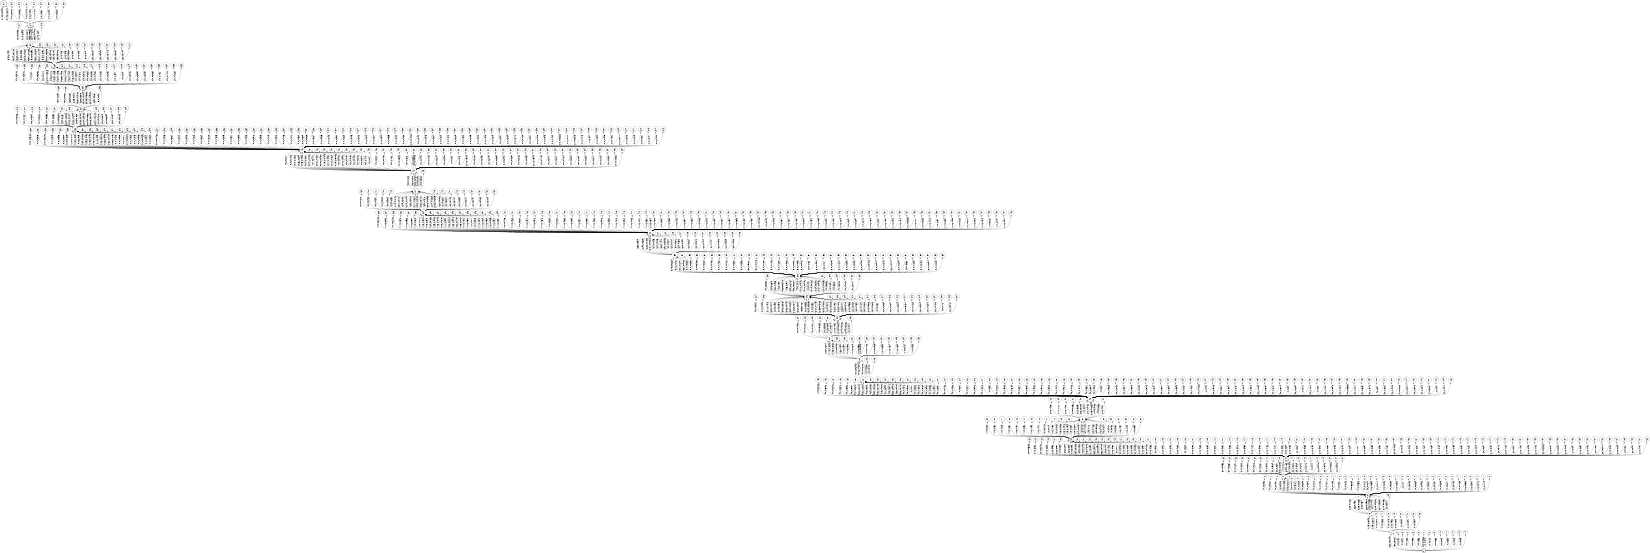 digraph FST {
rankdir = LR;
size = "8.5,11";
label = "";
center = 1;
orientation = Landscape;
ranksep = "0.4";
nodesep = "0.25";
0 [label = "0", shape = circle, style = bold, fontsize = 14]
	0 -> 1 [label = "1:235/-0.067097", fontsize = 14];
	0 -> 1 [label = "1:50/-0.37864", fontsize = 14];
	0 -> 2 [label = "1:0/0.31132", fontsize = 14];
	0 -> 3 [label = "1:0/-0.62911", fontsize = 14];
	0 -> 4 [label = "1:0/0.12323", fontsize = 14];
	0 -> 5 [label = "1:0/0.20328", fontsize = 14];
	0 -> 6 [label = "1:0/0.15553", fontsize = 14];
	0 -> 7 [label = "1:0/0.0047563", fontsize = 14];
	0 -> 8 [label = "1:0/0.1578", fontsize = 14];
	0 -> 9 [label = "1:0/0.3183", fontsize = 14];
	0 -> 10 [label = "1:0/0.23666", fontsize = 14];
	0 -> 11 [label = "1:0/0.32103", fontsize = 14];
	0 -> 12 [label = "1:0/-0.25357", fontsize = 14];
	0 -> 13 [label = "1:0/-0.22815", fontsize = 14];
	0 -> 14 [label = "1:0/-0.62698", fontsize = 14];
1 [label = "1", shape = circle, style = solid, fontsize = 14]
	1 -> 15 [label = "2:125/-0.62093", fontsize = 14];
	1 -> 16 [label = "2:0/-0.60702", fontsize = 14];
	1 -> 17 [label = "2:0/-0.38263", fontsize = 14];
	1 -> 18 [label = "2:0/-0.70148", fontsize = 14];
	1 -> 15 [label = "2:195/-0.36042", fontsize = 14];
	1 -> 19 [label = "2:0/-0.40936", fontsize = 14];
	1 -> 20 [label = "2:0/-0.67686", fontsize = 14];
	1 -> 21 [label = "2:0/-0.5232", fontsize = 14];
	1 -> 22 [label = "2:0/-0.37591", fontsize = 14];
	1 -> 23 [label = "2:0/-0.56222", fontsize = 14];
2 [label = "2", shape = circle, style = solid, fontsize = 14]
3 [label = "3", shape = circle, style = solid, fontsize = 14]
4 [label = "4", shape = circle, style = solid, fontsize = 14]
5 [label = "5", shape = circle, style = solid, fontsize = 14]
6 [label = "6", shape = circle, style = solid, fontsize = 14]
7 [label = "7", shape = circle, style = solid, fontsize = 14]
8 [label = "8", shape = circle, style = solid, fontsize = 14]
9 [label = "9", shape = circle, style = solid, fontsize = 14]
10 [label = "10", shape = circle, style = solid, fontsize = 14]
11 [label = "11", shape = circle, style = solid, fontsize = 14]
12 [label = "12", shape = circle, style = solid, fontsize = 14]
13 [label = "13", shape = circle, style = solid, fontsize = 14]
14 [label = "14", shape = circle, style = solid, fontsize = 14]
15 [label = "15", shape = circle, style = solid, fontsize = 14]
	15 -> 24 [label = "3:231/0.17286", fontsize = 14];
	15 -> 24 [label = "3:35/0.19957", fontsize = 14];
	15 -> 24 [label = "3:228/0.12663", fontsize = 14];
	15 -> 24 [label = "3:78/0.06344", fontsize = 14];
	15 -> 24 [label = "3:224/0.099212", fontsize = 14];
	15 -> 24 [label = "3:225/-0.013966", fontsize = 14];
	15 -> 24 [label = "3:84/-0.71944", fontsize = 14];
	15 -> 24 [label = "3:202/0.23228", fontsize = 14];
	15 -> 25 [label = "3:0/-0.33411", fontsize = 14];
	15 -> 24 [label = "3:217/-0.33584", fontsize = 14];
	15 -> 24 [label = "3:117/0.21858", fontsize = 14];
16 [label = "16", shape = circle, style = solid, fontsize = 14]
17 [label = "17", shape = circle, style = solid, fontsize = 14]
18 [label = "18", shape = circle, style = solid, fontsize = 14]
19 [label = "19", shape = circle, style = solid, fontsize = 14]
20 [label = "20", shape = circle, style = solid, fontsize = 14]
21 [label = "21", shape = circle, style = solid, fontsize = 14]
22 [label = "22", shape = circle, style = solid, fontsize = 14]
23 [label = "23", shape = circle, style = solid, fontsize = 14]
24 [label = "24", shape = circle, style = solid, fontsize = 14]
	24 -> 26 [label = "4:0/-0.28953", fontsize = 14];
	24 -> 27 [label = "4:0/-0.29267", fontsize = 14];
	24 -> 28 [label = "4:0/-0.17921", fontsize = 14];
	24 -> 29 [label = "4:27/0.29092", fontsize = 14];
	24 -> 30 [label = "4:0/0.031641", fontsize = 14];
	24 -> 31 [label = "4:0/-0.15259", fontsize = 14];
	24 -> 32 [label = "4:0/-0.26892", fontsize = 14];
	24 -> 33 [label = "4:0/-0.13304", fontsize = 14];
	24 -> 34 [label = "4:0/-0.12212", fontsize = 14];
	24 -> 35 [label = "4:0/-0.14298", fontsize = 14];
	24 -> 36 [label = "4:0/-0.14671", fontsize = 14];
	24 -> 37 [label = "4:0/-0.17293", fontsize = 14];
	24 -> 38 [label = "4:0/-0.2373", fontsize = 14];
	24 -> 29 [label = "4:192/0.13669", fontsize = 14];
	24 -> 39 [label = "4:0/-0.18756", fontsize = 14];
	24 -> 40 [label = "4:0/0.088059", fontsize = 14];
	24 -> 41 [label = "4:0/-0.056323", fontsize = 14];
	24 -> 42 [label = "4:0/-0.10721", fontsize = 14];
	24 -> 43 [label = "4:0/-0.12844", fontsize = 14];
	24 -> 44 [label = "4:0/-0.083595", fontsize = 14];
	24 -> 45 [label = "4:0/-0.12111", fontsize = 14];
	24 -> 46 [label = "4:0/-0.032483", fontsize = 14];
	24 -> 47 [label = "4:0/-0.33636", fontsize = 14];
	24 -> 48 [label = "4:0/-0.061508", fontsize = 14];
	24 -> 49 [label = "4:0/0.1724", fontsize = 14];
	24 -> 50 [label = "4:0/-0.58456", fontsize = 14];
	24 -> 51 [label = "4:0/-0.50539", fontsize = 14];
	24 -> 52 [label = "4:0/-0.29966", fontsize = 14];
	24 -> 53 [label = "4:0/-0.35661", fontsize = 14];
	24 -> 54 [label = "4:0/-0.57551", fontsize = 14];
	24 -> 55 [label = "4:0/-0.46505", fontsize = 14];
	24 -> 56 [label = "4:0/-0.32611", fontsize = 14];
	24 -> 57 [label = "4:0/-0.37053", fontsize = 14];
	24 -> 29 [label = "4:245/-0.38874", fontsize = 14];
	24 -> 58 [label = "4:0/-0.17265", fontsize = 14];
	24 -> 29 [label = "4:70/0.1119", fontsize = 14];
	24 -> 59 [label = "4:0/-0.039603", fontsize = 14];
	24 -> 60 [label = "4:0/-0.059101", fontsize = 14];
	24 -> 61 [label = "4:0/-0.031716", fontsize = 14];
	24 -> 62 [label = "4:0/-0.14719", fontsize = 14];
25 [label = "25", shape = circle, style = solid, fontsize = 14]
26 [label = "26", shape = circle, style = solid, fontsize = 14]
27 [label = "27", shape = circle, style = solid, fontsize = 14]
28 [label = "28", shape = circle, style = solid, fontsize = 14]
29 [label = "29", shape = circle, style = solid, fontsize = 14]
	29 -> 63 [label = "5:0/0.049458", fontsize = 14];
	29 -> 64 [label = "5:0/0.086564", fontsize = 14];
	29 -> 65 [label = "5:0/0.11391", fontsize = 14];
	29 -> 66 [label = "5:0/0.12502", fontsize = 14];
	29 -> 67 [label = "5:0/-0.022011", fontsize = 14];
	29 -> 68 [label = "5:0/-0.10813", fontsize = 14];
	29 -> 69 [label = "5:0/0.013514", fontsize = 14];
	29 -> 70 [label = "5:0/-0.20222", fontsize = 14];
	29 -> 71 [label = "5:0/-0.25069", fontsize = 14];
	29 -> 72 [label = "5:0/-0.18597", fontsize = 14];
	29 -> 73 [label = "5:154/-0.13055", fontsize = 14];
	29 -> 74 [label = "5:0/-0.20602", fontsize = 14];
	29 -> 73 [label = "5:147/0.10216", fontsize = 14];
	29 -> 75 [label = "5:0/-0.16989", fontsize = 14];
	29 -> 76 [label = "5:0/-0.31048", fontsize = 14];
	29 -> 73 [label = "5:199/0.1025", fontsize = 14];
	29 -> 77 [label = "5:0/0.13748", fontsize = 14];
	29 -> 78 [label = "5:0/-0.2404", fontsize = 14];
	29 -> 79 [label = "5:0/-0.094408", fontsize = 14];
	29 -> 80 [label = "5:0/-0.15046", fontsize = 14];
	29 -> 81 [label = "5:0/-0.028238", fontsize = 14];
	29 -> 73 [label = "5:74/-0.064393", fontsize = 14];
	29 -> 82 [label = "5:0/-0.099202", fontsize = 14];
30 [label = "30", shape = circle, style = solid, fontsize = 14]
31 [label = "31", shape = circle, style = solid, fontsize = 14]
32 [label = "32", shape = circle, style = solid, fontsize = 14]
33 [label = "33", shape = circle, style = solid, fontsize = 14]
34 [label = "34", shape = circle, style = solid, fontsize = 14]
35 [label = "35", shape = circle, style = solid, fontsize = 14]
36 [label = "36", shape = circle, style = solid, fontsize = 14]
37 [label = "37", shape = circle, style = solid, fontsize = 14]
38 [label = "38", shape = circle, style = solid, fontsize = 14]
39 [label = "39", shape = circle, style = solid, fontsize = 14]
40 [label = "40", shape = circle, style = solid, fontsize = 14]
41 [label = "41", shape = circle, style = solid, fontsize = 14]
42 [label = "42", shape = circle, style = solid, fontsize = 14]
43 [label = "43", shape = circle, style = solid, fontsize = 14]
44 [label = "44", shape = circle, style = solid, fontsize = 14]
45 [label = "45", shape = circle, style = solid, fontsize = 14]
46 [label = "46", shape = circle, style = solid, fontsize = 14]
47 [label = "47", shape = circle, style = solid, fontsize = 14]
48 [label = "48", shape = circle, style = solid, fontsize = 14]
49 [label = "49", shape = circle, style = solid, fontsize = 14]
50 [label = "50", shape = circle, style = solid, fontsize = 14]
51 [label = "51", shape = circle, style = solid, fontsize = 14]
52 [label = "52", shape = circle, style = solid, fontsize = 14]
53 [label = "53", shape = circle, style = solid, fontsize = 14]
54 [label = "54", shape = circle, style = solid, fontsize = 14]
55 [label = "55", shape = circle, style = solid, fontsize = 14]
56 [label = "56", shape = circle, style = solid, fontsize = 14]
57 [label = "57", shape = circle, style = solid, fontsize = 14]
58 [label = "58", shape = circle, style = solid, fontsize = 14]
59 [label = "59", shape = circle, style = solid, fontsize = 14]
60 [label = "60", shape = circle, style = solid, fontsize = 14]
61 [label = "61", shape = circle, style = solid, fontsize = 14]
62 [label = "62", shape = circle, style = solid, fontsize = 14]
63 [label = "63", shape = circle, style = solid, fontsize = 14]
64 [label = "64", shape = circle, style = solid, fontsize = 14]
65 [label = "65", shape = circle, style = solid, fontsize = 14]
66 [label = "66", shape = circle, style = solid, fontsize = 14]
67 [label = "67", shape = circle, style = solid, fontsize = 14]
68 [label = "68", shape = circle, style = solid, fontsize = 14]
69 [label = "69", shape = circle, style = solid, fontsize = 14]
70 [label = "70", shape = circle, style = solid, fontsize = 14]
71 [label = "71", shape = circle, style = solid, fontsize = 14]
72 [label = "72", shape = circle, style = solid, fontsize = 14]
73 [label = "73", shape = circle, style = solid, fontsize = 14]
	73 -> 83 [label = "6:0/0.0065735", fontsize = 14];
	73 -> 84 [label = "6:0/-0.33196", fontsize = 14];
	73 -> 85 [label = "6:0/-0.032408", fontsize = 14];
	73 -> 86 [label = "6:0/-0.28346", fontsize = 14];
	73 -> 87 [label = "6:0/-0.25956", fontsize = 14];
	73 -> 88 [label = "6:0/-0.22007", fontsize = 14];
	73 -> 89 [label = "6:124/-0.56087", fontsize = 14];
	73 -> 90 [label = "6:0/-0.14316", fontsize = 14];
	73 -> 91 [label = "6:0/-0.09802", fontsize = 14];
	73 -> 92 [label = "6:0/-0.2211", fontsize = 14];
	73 -> 93 [label = "6:0/0.059315", fontsize = 14];
	73 -> 94 [label = "6:0/-0.13373", fontsize = 14];
	73 -> 95 [label = "6:0/-0.20769", fontsize = 14];
	73 -> 96 [label = "6:0/-0.28962", fontsize = 14];
	73 -> 89 [label = "6:226/-0.22102", fontsize = 14];
	73 -> 89 [label = "6:152/-0.23004", fontsize = 14];
	73 -> 89 [label = "6:16/-0.2343", fontsize = 14];
	73 -> 97 [label = "6:0/0.022593", fontsize = 14];
	73 -> 98 [label = "6:0/-0.29347", fontsize = 14];
	73 -> 99 [label = "6:0/-0.30597", fontsize = 14];
	73 -> 100 [label = "6:0/0.047462", fontsize = 14];
	73 -> 101 [label = "6:0/-0.27568", fontsize = 14];
	73 -> 102 [label = "6:0/-0.3884", fontsize = 14];
	73 -> 103 [label = "6:0/-0.34547", fontsize = 14];
	73 -> 104 [label = "6:0/-0.30918", fontsize = 14];
	73 -> 105 [label = "6:0/-0.46648", fontsize = 14];
	73 -> 89 [label = "6:89/-0.31363", fontsize = 14];
	73 -> 89 [label = "6:235/-0.22286", fontsize = 14];
	73 -> 89 [label = "6:158/-0.31193", fontsize = 14];
	73 -> 89 [label = "6:75/-0.46103", fontsize = 14];
	73 -> 89 [label = "6:74/-0.3999", fontsize = 14];
	73 -> 106 [label = "6:0/-0.3569", fontsize = 14];
	73 -> 107 [label = "6:0/-0.31222", fontsize = 14];
	73 -> 108 [label = "6:0/-0.43285", fontsize = 14];
	73 -> 109 [label = "6:0/-0.38489", fontsize = 14];
	73 -> 89 [label = "6:23/-0.36216", fontsize = 14];
	73 -> 89 [label = "6:238/-0.39973", fontsize = 14];
	73 -> 89 [label = "6:38/-0.24789", fontsize = 14];
	73 -> 89 [label = "6:208/-0.21137", fontsize = 14];
	73 -> 110 [label = "6:0/-0.23377", fontsize = 14];
	73 -> 111 [label = "6:0/-0.23234", fontsize = 14];
	73 -> 112 [label = "6:0/-0.43058", fontsize = 14];
	73 -> 113 [label = "6:0/-0.39776", fontsize = 14];
	73 -> 114 [label = "6:0/-0.39989", fontsize = 14];
	73 -> 115 [label = "6:0/-0.41242", fontsize = 14];
	73 -> 116 [label = "6:0/-0.39612", fontsize = 14];
	73 -> 117 [label = "6:0/-0.47133", fontsize = 14];
	73 -> 118 [label = "6:0/-0.40414", fontsize = 14];
	73 -> 119 [label = "6:0/-0.25527", fontsize = 14];
	73 -> 120 [label = "6:0/-0.26379", fontsize = 14];
	73 -> 121 [label = "6:0/-0.20628", fontsize = 14];
	73 -> 122 [label = "6:0/-0.3564", fontsize = 14];
	73 -> 123 [label = "6:0/-0.59665", fontsize = 14];
	73 -> 124 [label = "6:0/-0.37432", fontsize = 14];
	73 -> 125 [label = "6:0/-0.39671", fontsize = 14];
	73 -> 126 [label = "6:0/-0.28822", fontsize = 14];
	73 -> 127 [label = "6:0/-0.31035", fontsize = 14];
	73 -> 128 [label = "6:0/-0.30478", fontsize = 14];
	73 -> 129 [label = "6:0/-0.26194", fontsize = 14];
	73 -> 130 [label = "6:0/-0.26271", fontsize = 14];
	73 -> 131 [label = "6:0/-0.26904", fontsize = 14];
	73 -> 132 [label = "6:0/-0.23695", fontsize = 14];
	73 -> 133 [label = "6:0/-0.34237", fontsize = 14];
	73 -> 134 [label = "6:0/-0.41331", fontsize = 14];
	73 -> 135 [label = "6:0/-0.040863", fontsize = 14];
	73 -> 136 [label = "6:0/-0.2793", fontsize = 14];
	73 -> 137 [label = "6:0/-0.29723", fontsize = 14];
	73 -> 138 [label = "6:0/-0.36817", fontsize = 14];
	73 -> 139 [label = "6:0/-0.46841", fontsize = 14];
	73 -> 140 [label = "6:0/-0.16481", fontsize = 14];
	73 -> 141 [label = "6:0/-0.37619", fontsize = 14];
	73 -> 142 [label = "6:0/-0.13576", fontsize = 14];
	73 -> 143 [label = "6:0/-0.27059", fontsize = 14];
	73 -> 144 [label = "6:0/-0.38151", fontsize = 14];
	73 -> 145 [label = "6:0/-0.13481", fontsize = 14];
	73 -> 146 [label = "6:0/-0.26179", fontsize = 14];
	73 -> 147 [label = "6:0/-0.2697", fontsize = 14];
	73 -> 148 [label = "6:0/-0.57894", fontsize = 14];
	73 -> 149 [label = "6:0/-0.3718", fontsize = 14];
	73 -> 150 [label = "6:0/-0.11612", fontsize = 14];
	73 -> 151 [label = "6:0/-0.2327", fontsize = 14];
	73 -> 152 [label = "6:0/-0.14001", fontsize = 14];
	73 -> 153 [label = "6:0/-0.20948", fontsize = 14];
	73 -> 154 [label = "6:0/-0.17572", fontsize = 14];
	73 -> 155 [label = "6:0/-0.053383", fontsize = 14];
	73 -> 156 [label = "6:0/-0.27211", fontsize = 14];
	73 -> 157 [label = "6:0/0.033457", fontsize = 14];
	73 -> 158 [label = "6:0/-0.40148", fontsize = 14];
	73 -> 159 [label = "6:0/-0.394", fontsize = 14];
	73 -> 160 [label = "6:0/-0.23234", fontsize = 14];
	73 -> 161 [label = "6:0/-0.19402", fontsize = 14];
	73 -> 162 [label = "6:0/0.12082", fontsize = 14];
	73 -> 163 [label = "6:0/-0.082717", fontsize = 14];
	73 -> 164 [label = "6:0/-0.30218", fontsize = 14];
	73 -> 165 [label = "6:0/-0.21342", fontsize = 14];
	73 -> 166 [label = "6:0/0.50261", fontsize = 14];
	73 -> 167 [label = "6:0/-0.2497", fontsize = 14];
	73 -> 168 [label = "6:0/-0.41911", fontsize = 14];
74 [label = "74", shape = circle, style = solid, fontsize = 14]
75 [label = "75", shape = circle, style = solid, fontsize = 14]
76 [label = "76", shape = circle, style = solid, fontsize = 14]
77 [label = "77", shape = circle, style = solid, fontsize = 14]
78 [label = "78", shape = circle, style = solid, fontsize = 14]
79 [label = "79", shape = circle, style = solid, fontsize = 14]
80 [label = "80", shape = circle, style = solid, fontsize = 14]
81 [label = "81", shape = circle, style = solid, fontsize = 14]
82 [label = "82", shape = circle, style = solid, fontsize = 14]
83 [label = "83", shape = circle, style = solid, fontsize = 14]
84 [label = "84", shape = circle, style = solid, fontsize = 14]
85 [label = "85", shape = circle, style = solid, fontsize = 14]
86 [label = "86", shape = circle, style = solid, fontsize = 14]
87 [label = "87", shape = circle, style = solid, fontsize = 14]
88 [label = "88", shape = circle, style = solid, fontsize = 14]
89 [label = "89", shape = circle, style = solid, fontsize = 14]
	89 -> 169 [label = "7:0/-0.53183", fontsize = 14];
	89 -> 170 [label = "7:0/-0.37352", fontsize = 14];
	89 -> 171 [label = "7:0/-0.42848", fontsize = 14];
	89 -> 172 [label = "7:0/-0.28637", fontsize = 14];
	89 -> 173 [label = "7:0/-0.21461", fontsize = 14];
	89 -> 174 [label = "7:0/-0.38956", fontsize = 14];
	89 -> 175 [label = "7:0/-0.11899", fontsize = 14];
	89 -> 176 [label = "7:0/-0.14741", fontsize = 14];
	89 -> 177 [label = "7:0/0.037448", fontsize = 14];
	89 -> 178 [label = "7:0/-0.1719", fontsize = 14];
	89 -> 179 [label = "7:0/-0.41828", fontsize = 14];
	89 -> 180 [label = "7:0/0.073163", fontsize = 14];
	89 -> 181 [label = "7:150/-0.23786", fontsize = 14];
	89 -> 181 [label = "7:213/-0.19048", fontsize = 14];
	89 -> 181 [label = "7:122/-0.10929", fontsize = 14];
	89 -> 181 [label = "7:73/-0.3329", fontsize = 14];
	89 -> 181 [label = "7:131/-0.33711", fontsize = 14];
	89 -> 182 [label = "7:0/-0.4731", fontsize = 14];
	89 -> 183 [label = "7:0/-0.3158", fontsize = 14];
	89 -> 184 [label = "7:0/-0.35152", fontsize = 14];
	89 -> 185 [label = "7:0/-0.17597", fontsize = 14];
	89 -> 186 [label = "7:0/-0.26473", fontsize = 14];
	89 -> 181 [label = "7:219/-0.020377", fontsize = 14];
	89 -> 181 [label = "7:189/0.37934", fontsize = 14];
	89 -> 181 [label = "7:69/0.10795", fontsize = 14];
	89 -> 181 [label = "7:243/-0.718", fontsize = 14];
	89 -> 181 [label = "7:25/-0.44652", fontsize = 14];
	89 -> 181 [label = "7:62/0.082263", fontsize = 14];
	89 -> 181 [label = "7:43/-0.44442", fontsize = 14];
	89 -> 187 [label = "7:0/-0.38359", fontsize = 14];
	89 -> 181 [label = "7:45/-0.15441", fontsize = 14];
90 [label = "90", shape = circle, style = solid, fontsize = 14]
91 [label = "91", shape = circle, style = solid, fontsize = 14]
92 [label = "92", shape = circle, style = solid, fontsize = 14]
93 [label = "93", shape = circle, style = solid, fontsize = 14]
94 [label = "94", shape = circle, style = solid, fontsize = 14]
95 [label = "95", shape = circle, style = solid, fontsize = 14]
96 [label = "96", shape = circle, style = solid, fontsize = 14]
97 [label = "97", shape = circle, style = solid, fontsize = 14]
98 [label = "98", shape = circle, style = solid, fontsize = 14]
99 [label = "99", shape = circle, style = solid, fontsize = 14]
100 [label = "100", shape = circle, style = solid, fontsize = 14]
101 [label = "101", shape = circle, style = solid, fontsize = 14]
102 [label = "102", shape = circle, style = solid, fontsize = 14]
103 [label = "103", shape = circle, style = solid, fontsize = 14]
104 [label = "104", shape = circle, style = solid, fontsize = 14]
105 [label = "105", shape = circle, style = solid, fontsize = 14]
106 [label = "106", shape = circle, style = solid, fontsize = 14]
107 [label = "107", shape = circle, style = solid, fontsize = 14]
108 [label = "108", shape = circle, style = solid, fontsize = 14]
109 [label = "109", shape = circle, style = solid, fontsize = 14]
110 [label = "110", shape = circle, style = solid, fontsize = 14]
111 [label = "111", shape = circle, style = solid, fontsize = 14]
112 [label = "112", shape = circle, style = solid, fontsize = 14]
113 [label = "113", shape = circle, style = solid, fontsize = 14]
114 [label = "114", shape = circle, style = solid, fontsize = 14]
115 [label = "115", shape = circle, style = solid, fontsize = 14]
116 [label = "116", shape = circle, style = solid, fontsize = 14]
117 [label = "117", shape = circle, style = solid, fontsize = 14]
118 [label = "118", shape = circle, style = solid, fontsize = 14]
119 [label = "119", shape = circle, style = solid, fontsize = 14]
120 [label = "120", shape = circle, style = solid, fontsize = 14]
121 [label = "121", shape = circle, style = solid, fontsize = 14]
122 [label = "122", shape = circle, style = solid, fontsize = 14]
123 [label = "123", shape = circle, style = solid, fontsize = 14]
124 [label = "124", shape = circle, style = solid, fontsize = 14]
125 [label = "125", shape = circle, style = solid, fontsize = 14]
126 [label = "126", shape = circle, style = solid, fontsize = 14]
127 [label = "127", shape = circle, style = solid, fontsize = 14]
128 [label = "128", shape = circle, style = solid, fontsize = 14]
129 [label = "129", shape = circle, style = solid, fontsize = 14]
130 [label = "130", shape = circle, style = solid, fontsize = 14]
131 [label = "131", shape = circle, style = solid, fontsize = 14]
132 [label = "132", shape = circle, style = solid, fontsize = 14]
133 [label = "133", shape = circle, style = solid, fontsize = 14]
134 [label = "134", shape = circle, style = solid, fontsize = 14]
135 [label = "135", shape = circle, style = solid, fontsize = 14]
136 [label = "136", shape = circle, style = solid, fontsize = 14]
137 [label = "137", shape = circle, style = solid, fontsize = 14]
138 [label = "138", shape = circle, style = solid, fontsize = 14]
139 [label = "139", shape = circle, style = solid, fontsize = 14]
140 [label = "140", shape = circle, style = solid, fontsize = 14]
141 [label = "141", shape = circle, style = solid, fontsize = 14]
142 [label = "142", shape = circle, style = solid, fontsize = 14]
143 [label = "143", shape = circle, style = solid, fontsize = 14]
144 [label = "144", shape = circle, style = solid, fontsize = 14]
145 [label = "145", shape = circle, style = solid, fontsize = 14]
146 [label = "146", shape = circle, style = solid, fontsize = 14]
147 [label = "147", shape = circle, style = solid, fontsize = 14]
148 [label = "148", shape = circle, style = solid, fontsize = 14]
149 [label = "149", shape = circle, style = solid, fontsize = 14]
150 [label = "150", shape = circle, style = solid, fontsize = 14]
151 [label = "151", shape = circle, style = solid, fontsize = 14]
152 [label = "152", shape = circle, style = solid, fontsize = 14]
153 [label = "153", shape = circle, style = solid, fontsize = 14]
154 [label = "154", shape = circle, style = solid, fontsize = 14]
155 [label = "155", shape = circle, style = solid, fontsize = 14]
156 [label = "156", shape = circle, style = solid, fontsize = 14]
157 [label = "157", shape = circle, style = solid, fontsize = 14]
158 [label = "158", shape = circle, style = solid, fontsize = 14]
159 [label = "159", shape = circle, style = solid, fontsize = 14]
160 [label = "160", shape = circle, style = solid, fontsize = 14]
161 [label = "161", shape = circle, style = solid, fontsize = 14]
162 [label = "162", shape = circle, style = solid, fontsize = 14]
163 [label = "163", shape = circle, style = solid, fontsize = 14]
164 [label = "164", shape = circle, style = solid, fontsize = 14]
165 [label = "165", shape = circle, style = solid, fontsize = 14]
166 [label = "166", shape = circle, style = solid, fontsize = 14]
167 [label = "167", shape = circle, style = solid, fontsize = 14]
168 [label = "168", shape = circle, style = solid, fontsize = 14]
169 [label = "169", shape = circle, style = solid, fontsize = 14]
170 [label = "170", shape = circle, style = solid, fontsize = 14]
171 [label = "171", shape = circle, style = solid, fontsize = 14]
172 [label = "172", shape = circle, style = solid, fontsize = 14]
173 [label = "173", shape = circle, style = solid, fontsize = 14]
174 [label = "174", shape = circle, style = solid, fontsize = 14]
175 [label = "175", shape = circle, style = solid, fontsize = 14]
176 [label = "176", shape = circle, style = solid, fontsize = 14]
177 [label = "177", shape = circle, style = solid, fontsize = 14]
178 [label = "178", shape = circle, style = solid, fontsize = 14]
179 [label = "179", shape = circle, style = solid, fontsize = 14]
180 [label = "180", shape = circle, style = solid, fontsize = 14]
181 [label = "181", shape = circle, style = solid, fontsize = 14]
	181 -> 188 [label = "8:0/-0.14308", fontsize = 14];
	181 -> 189 [label = "8:0/-0.21607", fontsize = 14];
	181 -> 190 [label = "8:0/-0.14201", fontsize = 14];
	181 -> 191 [label = "8:0/0.027535", fontsize = 14];
	181 -> 192 [label = "8:0/-0.53235", fontsize = 14];
	181 -> 193 [label = "8:75/-0.61023", fontsize = 14];
	181 -> 193 [label = "8:74/-0.039741", fontsize = 14];
	181 -> 193 [label = "8:70/-0.19756", fontsize = 14];
	181 -> 194 [label = "8:0/-0.19877", fontsize = 14];
	181 -> 193 [label = "8:188/0.068829", fontsize = 14];
	181 -> 193 [label = "8:100/-0.23188", fontsize = 14];
	181 -> 193 [label = "8:199/-0.38236", fontsize = 14];
182 [label = "182", shape = circle, style = solid, fontsize = 14]
183 [label = "183", shape = circle, style = solid, fontsize = 14]
184 [label = "184", shape = circle, style = solid, fontsize = 14]
185 [label = "185", shape = circle, style = solid, fontsize = 14]
186 [label = "186", shape = circle, style = solid, fontsize = 14]
187 [label = "187", shape = circle, style = solid, fontsize = 14]
188 [label = "188", shape = circle, style = solid, fontsize = 14]
189 [label = "189", shape = circle, style = solid, fontsize = 14]
190 [label = "190", shape = circle, style = solid, fontsize = 14]
191 [label = "191", shape = circle, style = solid, fontsize = 14]
192 [label = "192", shape = circle, style = solid, fontsize = 14]
193 [label = "193", shape = circle, style = solid, fontsize = 14]
	193 -> 195 [label = "9:0/0.0065735", fontsize = 14];
	193 -> 196 [label = "9:0/-0.33196", fontsize = 14];
	193 -> 197 [label = "9:0/-0.032408", fontsize = 14];
	193 -> 198 [label = "9:0/-0.28346", fontsize = 14];
	193 -> 199 [label = "9:0/-0.25956", fontsize = 14];
	193 -> 200 [label = "9:0/-0.22007", fontsize = 14];
	193 -> 201 [label = "9:124/-0.56087", fontsize = 14];
	193 -> 202 [label = "9:0/-0.14316", fontsize = 14];
	193 -> 203 [label = "9:0/-0.09802", fontsize = 14];
	193 -> 204 [label = "9:0/-0.2211", fontsize = 14];
	193 -> 205 [label = "9:0/0.059315", fontsize = 14];
	193 -> 206 [label = "9:0/-0.13373", fontsize = 14];
	193 -> 207 [label = "9:0/-0.20769", fontsize = 14];
	193 -> 208 [label = "9:0/-0.28962", fontsize = 14];
	193 -> 201 [label = "9:226/-0.22102", fontsize = 14];
	193 -> 201 [label = "9:152/-0.23004", fontsize = 14];
	193 -> 201 [label = "9:16/-0.2343", fontsize = 14];
	193 -> 209 [label = "9:0/0.022593", fontsize = 14];
	193 -> 210 [label = "9:0/-0.29347", fontsize = 14];
	193 -> 211 [label = "9:0/-0.30597", fontsize = 14];
	193 -> 212 [label = "9:0/0.047462", fontsize = 14];
	193 -> 213 [label = "9:0/-0.27568", fontsize = 14];
	193 -> 214 [label = "9:0/-0.3884", fontsize = 14];
	193 -> 215 [label = "9:0/-0.34547", fontsize = 14];
	193 -> 216 [label = "9:0/-0.30918", fontsize = 14];
	193 -> 217 [label = "9:0/-0.46648", fontsize = 14];
	193 -> 201 [label = "9:89/-0.31363", fontsize = 14];
	193 -> 201 [label = "9:235/-0.22286", fontsize = 14];
	193 -> 201 [label = "9:158/-0.31193", fontsize = 14];
	193 -> 201 [label = "9:75/-0.46103", fontsize = 14];
	193 -> 201 [label = "9:74/-0.3999", fontsize = 14];
	193 -> 218 [label = "9:0/-0.3569", fontsize = 14];
	193 -> 219 [label = "9:0/-0.31222", fontsize = 14];
	193 -> 220 [label = "9:0/-0.43285", fontsize = 14];
	193 -> 221 [label = "9:0/-0.38489", fontsize = 14];
	193 -> 201 [label = "9:23/-0.36216", fontsize = 14];
	193 -> 201 [label = "9:238/-0.39973", fontsize = 14];
	193 -> 201 [label = "9:38/-0.24789", fontsize = 14];
	193 -> 201 [label = "9:208/-0.21137", fontsize = 14];
	193 -> 222 [label = "9:0/-0.23377", fontsize = 14];
	193 -> 223 [label = "9:0/-0.23234", fontsize = 14];
	193 -> 224 [label = "9:0/-0.43058", fontsize = 14];
	193 -> 225 [label = "9:0/-0.39776", fontsize = 14];
	193 -> 226 [label = "9:0/-0.39989", fontsize = 14];
	193 -> 227 [label = "9:0/-0.41242", fontsize = 14];
	193 -> 228 [label = "9:0/-0.39612", fontsize = 14];
	193 -> 229 [label = "9:0/-0.47133", fontsize = 14];
	193 -> 230 [label = "9:0/-0.40414", fontsize = 14];
	193 -> 231 [label = "9:0/-0.25527", fontsize = 14];
	193 -> 232 [label = "9:0/-0.26379", fontsize = 14];
	193 -> 233 [label = "9:0/-0.20628", fontsize = 14];
	193 -> 234 [label = "9:0/-0.3564", fontsize = 14];
	193 -> 235 [label = "9:0/-0.59665", fontsize = 14];
	193 -> 236 [label = "9:0/-0.37432", fontsize = 14];
	193 -> 237 [label = "9:0/-0.39671", fontsize = 14];
	193 -> 238 [label = "9:0/-0.28822", fontsize = 14];
	193 -> 239 [label = "9:0/-0.31035", fontsize = 14];
	193 -> 240 [label = "9:0/-0.30478", fontsize = 14];
	193 -> 241 [label = "9:0/-0.26194", fontsize = 14];
	193 -> 242 [label = "9:0/-0.26271", fontsize = 14];
	193 -> 243 [label = "9:0/-0.26904", fontsize = 14];
	193 -> 244 [label = "9:0/-0.23695", fontsize = 14];
	193 -> 245 [label = "9:0/-0.34237", fontsize = 14];
	193 -> 246 [label = "9:0/-0.41331", fontsize = 14];
	193 -> 247 [label = "9:0/-0.040863", fontsize = 14];
	193 -> 248 [label = "9:0/-0.2793", fontsize = 14];
	193 -> 249 [label = "9:0/-0.29723", fontsize = 14];
	193 -> 250 [label = "9:0/-0.36817", fontsize = 14];
	193 -> 251 [label = "9:0/-0.46841", fontsize = 14];
	193 -> 252 [label = "9:0/-0.16481", fontsize = 14];
	193 -> 253 [label = "9:0/-0.37619", fontsize = 14];
	193 -> 254 [label = "9:0/-0.13576", fontsize = 14];
	193 -> 255 [label = "9:0/-0.27059", fontsize = 14];
	193 -> 256 [label = "9:0/-0.38151", fontsize = 14];
	193 -> 257 [label = "9:0/-0.13481", fontsize = 14];
	193 -> 258 [label = "9:0/-0.26179", fontsize = 14];
	193 -> 259 [label = "9:0/-0.2697", fontsize = 14];
	193 -> 260 [label = "9:0/-0.57894", fontsize = 14];
	193 -> 261 [label = "9:0/-0.3718", fontsize = 14];
	193 -> 262 [label = "9:0/-0.11612", fontsize = 14];
	193 -> 263 [label = "9:0/-0.2327", fontsize = 14];
	193 -> 264 [label = "9:0/-0.14001", fontsize = 14];
	193 -> 265 [label = "9:0/-0.20948", fontsize = 14];
	193 -> 266 [label = "9:0/-0.17572", fontsize = 14];
	193 -> 267 [label = "9:0/-0.053383", fontsize = 14];
	193 -> 268 [label = "9:0/-0.27211", fontsize = 14];
	193 -> 269 [label = "9:0/0.033457", fontsize = 14];
	193 -> 270 [label = "9:0/-0.40148", fontsize = 14];
	193 -> 271 [label = "9:0/-0.394", fontsize = 14];
	193 -> 272 [label = "9:0/-0.23234", fontsize = 14];
	193 -> 273 [label = "9:0/-0.19402", fontsize = 14];
	193 -> 274 [label = "9:0/0.12082", fontsize = 14];
	193 -> 275 [label = "9:0/-0.082717", fontsize = 14];
	193 -> 276 [label = "9:0/-0.30218", fontsize = 14];
	193 -> 277 [label = "9:0/-0.21342", fontsize = 14];
	193 -> 278 [label = "9:0/0.50261", fontsize = 14];
	193 -> 279 [label = "9:0/-0.2497", fontsize = 14];
	193 -> 280 [label = "9:0/-0.41911", fontsize = 14];
194 [label = "194", shape = circle, style = solid, fontsize = 14]
195 [label = "195", shape = circle, style = solid, fontsize = 14]
196 [label = "196", shape = circle, style = solid, fontsize = 14]
197 [label = "197", shape = circle, style = solid, fontsize = 14]
198 [label = "198", shape = circle, style = solid, fontsize = 14]
199 [label = "199", shape = circle, style = solid, fontsize = 14]
200 [label = "200", shape = circle, style = solid, fontsize = 14]
201 [label = "201", shape = circle, style = solid, fontsize = 14]
	201 -> 281 [label = "10:178/0.034957", fontsize = 14];
	201 -> 281 [label = "10:128/-0.45204", fontsize = 14];
	201 -> 282 [label = "10:0/-0.33068", fontsize = 14];
	201 -> 283 [label = "10:0/-0.31437", fontsize = 14];
	201 -> 281 [label = "10:72/0.16722", fontsize = 14];
202 [label = "202", shape = circle, style = solid, fontsize = 14]
203 [label = "203", shape = circle, style = solid, fontsize = 14]
204 [label = "204", shape = circle, style = solid, fontsize = 14]
205 [label = "205", shape = circle, style = solid, fontsize = 14]
206 [label = "206", shape = circle, style = solid, fontsize = 14]
207 [label = "207", shape = circle, style = solid, fontsize = 14]
208 [label = "208", shape = circle, style = solid, fontsize = 14]
209 [label = "209", shape = circle, style = solid, fontsize = 14]
210 [label = "210", shape = circle, style = solid, fontsize = 14]
211 [label = "211", shape = circle, style = solid, fontsize = 14]
212 [label = "212", shape = circle, style = solid, fontsize = 14]
213 [label = "213", shape = circle, style = solid, fontsize = 14]
214 [label = "214", shape = circle, style = solid, fontsize = 14]
215 [label = "215", shape = circle, style = solid, fontsize = 14]
216 [label = "216", shape = circle, style = solid, fontsize = 14]
217 [label = "217", shape = circle, style = solid, fontsize = 14]
218 [label = "218", shape = circle, style = solid, fontsize = 14]
219 [label = "219", shape = circle, style = solid, fontsize = 14]
220 [label = "220", shape = circle, style = solid, fontsize = 14]
221 [label = "221", shape = circle, style = solid, fontsize = 14]
222 [label = "222", shape = circle, style = solid, fontsize = 14]
223 [label = "223", shape = circle, style = solid, fontsize = 14]
224 [label = "224", shape = circle, style = solid, fontsize = 14]
225 [label = "225", shape = circle, style = solid, fontsize = 14]
226 [label = "226", shape = circle, style = solid, fontsize = 14]
227 [label = "227", shape = circle, style = solid, fontsize = 14]
228 [label = "228", shape = circle, style = solid, fontsize = 14]
229 [label = "229", shape = circle, style = solid, fontsize = 14]
230 [label = "230", shape = circle, style = solid, fontsize = 14]
231 [label = "231", shape = circle, style = solid, fontsize = 14]
232 [label = "232", shape = circle, style = solid, fontsize = 14]
233 [label = "233", shape = circle, style = solid, fontsize = 14]
234 [label = "234", shape = circle, style = solid, fontsize = 14]
235 [label = "235", shape = circle, style = solid, fontsize = 14]
236 [label = "236", shape = circle, style = solid, fontsize = 14]
237 [label = "237", shape = circle, style = solid, fontsize = 14]
238 [label = "238", shape = circle, style = solid, fontsize = 14]
239 [label = "239", shape = circle, style = solid, fontsize = 14]
240 [label = "240", shape = circle, style = solid, fontsize = 14]
241 [label = "241", shape = circle, style = solid, fontsize = 14]
242 [label = "242", shape = circle, style = solid, fontsize = 14]
243 [label = "243", shape = circle, style = solid, fontsize = 14]
244 [label = "244", shape = circle, style = solid, fontsize = 14]
245 [label = "245", shape = circle, style = solid, fontsize = 14]
246 [label = "246", shape = circle, style = solid, fontsize = 14]
247 [label = "247", shape = circle, style = solid, fontsize = 14]
248 [label = "248", shape = circle, style = solid, fontsize = 14]
249 [label = "249", shape = circle, style = solid, fontsize = 14]
250 [label = "250", shape = circle, style = solid, fontsize = 14]
251 [label = "251", shape = circle, style = solid, fontsize = 14]
252 [label = "252", shape = circle, style = solid, fontsize = 14]
253 [label = "253", shape = circle, style = solid, fontsize = 14]
254 [label = "254", shape = circle, style = solid, fontsize = 14]
255 [label = "255", shape = circle, style = solid, fontsize = 14]
256 [label = "256", shape = circle, style = solid, fontsize = 14]
257 [label = "257", shape = circle, style = solid, fontsize = 14]
258 [label = "258", shape = circle, style = solid, fontsize = 14]
259 [label = "259", shape = circle, style = solid, fontsize = 14]
260 [label = "260", shape = circle, style = solid, fontsize = 14]
261 [label = "261", shape = circle, style = solid, fontsize = 14]
262 [label = "262", shape = circle, style = solid, fontsize = 14]
263 [label = "263", shape = circle, style = solid, fontsize = 14]
264 [label = "264", shape = circle, style = solid, fontsize = 14]
265 [label = "265", shape = circle, style = solid, fontsize = 14]
266 [label = "266", shape = circle, style = solid, fontsize = 14]
267 [label = "267", shape = circle, style = solid, fontsize = 14]
268 [label = "268", shape = circle, style = solid, fontsize = 14]
269 [label = "269", shape = circle, style = solid, fontsize = 14]
270 [label = "270", shape = circle, style = solid, fontsize = 14]
271 [label = "271", shape = circle, style = solid, fontsize = 14]
272 [label = "272", shape = circle, style = solid, fontsize = 14]
273 [label = "273", shape = circle, style = solid, fontsize = 14]
274 [label = "274", shape = circle, style = solid, fontsize = 14]
275 [label = "275", shape = circle, style = solid, fontsize = 14]
276 [label = "276", shape = circle, style = solid, fontsize = 14]
277 [label = "277", shape = circle, style = solid, fontsize = 14]
278 [label = "278", shape = circle, style = solid, fontsize = 14]
279 [label = "279", shape = circle, style = solid, fontsize = 14]
280 [label = "280", shape = circle, style = solid, fontsize = 14]
281 [label = "281", shape = circle, style = solid, fontsize = 14]
	281 -> 284 [label = "11:227/-0.6074", fontsize = 14];
	281 -> 285 [label = "11:0/-0.24507", fontsize = 14];
	281 -> 284 [label = "11:148/-0.18856", fontsize = 14];
	281 -> 284 [label = "11:236/-0.26038", fontsize = 14];
	281 -> 286 [label = "11:0/-0.34826", fontsize = 14];
	281 -> 284 [label = "11:11/0.091957", fontsize = 14];
	281 -> 287 [label = "11:0/-0.26179", fontsize = 14];
	281 -> 288 [label = "11:0/-0.39837", fontsize = 14];
	281 -> 289 [label = "11:0/-0.022951", fontsize = 14];
	281 -> 284 [label = "11:56/0.15914", fontsize = 14];
	281 -> 290 [label = "11:0/-0.17166", fontsize = 14];
	281 -> 291 [label = "11:0/-0.029389", fontsize = 14];
	281 -> 292 [label = "11:0/0.065954", fontsize = 14];
	281 -> 293 [label = "11:0/-0.10514", fontsize = 14];
	281 -> 294 [label = "11:0/-0.12889", fontsize = 14];
	281 -> 295 [label = "11:0/0.02434", fontsize = 14];
	281 -> 296 [label = "11:0/-0.2555", fontsize = 14];
282 [label = "282", shape = circle, style = solid, fontsize = 14]
283 [label = "283", shape = circle, style = solid, fontsize = 14]
284 [label = "284", shape = circle, style = solid, fontsize = 14]
	284 -> 297 [label = "12:0/-0.14308", fontsize = 14];
	284 -> 298 [label = "12:0/-0.21607", fontsize = 14];
	284 -> 299 [label = "12:0/-0.14201", fontsize = 14];
	284 -> 300 [label = "12:0/0.027535", fontsize = 14];
	284 -> 301 [label = "12:0/-0.53235", fontsize = 14];
	284 -> 302 [label = "12:75/-0.61023", fontsize = 14];
	284 -> 302 [label = "12:74/-0.039741", fontsize = 14];
	284 -> 302 [label = "12:70/-0.19756", fontsize = 14];
	284 -> 303 [label = "12:0/-0.19877", fontsize = 14];
	284 -> 302 [label = "12:188/0.068829", fontsize = 14];
	284 -> 302 [label = "12:100/-0.23188", fontsize = 14];
	284 -> 302 [label = "12:199/-0.38236", fontsize = 14];
285 [label = "285", shape = circle, style = solid, fontsize = 14]
286 [label = "286", shape = circle, style = solid, fontsize = 14]
287 [label = "287", shape = circle, style = solid, fontsize = 14]
288 [label = "288", shape = circle, style = solid, fontsize = 14]
289 [label = "289", shape = circle, style = solid, fontsize = 14]
290 [label = "290", shape = circle, style = solid, fontsize = 14]
291 [label = "291", shape = circle, style = solid, fontsize = 14]
292 [label = "292", shape = circle, style = solid, fontsize = 14]
293 [label = "293", shape = circle, style = solid, fontsize = 14]
294 [label = "294", shape = circle, style = solid, fontsize = 14]
295 [label = "295", shape = circle, style = solid, fontsize = 14]
296 [label = "296", shape = circle, style = solid, fontsize = 14]
297 [label = "297", shape = circle, style = solid, fontsize = 14]
298 [label = "298", shape = circle, style = solid, fontsize = 14]
299 [label = "299", shape = circle, style = solid, fontsize = 14]
300 [label = "300", shape = circle, style = solid, fontsize = 14]
301 [label = "301", shape = circle, style = solid, fontsize = 14]
302 [label = "302", shape = circle, style = solid, fontsize = 14]
	302 -> 304 [label = "13:0/-0.23227", fontsize = 14];
	302 -> 305 [label = "13:0/-0.020198", fontsize = 14];
	302 -> 306 [label = "13:77/-0.11975", fontsize = 14];
	302 -> 307 [label = "13:0/-0.099835", fontsize = 14];
	302 -> 308 [label = "13:0/-0.20959", fontsize = 14];
	302 -> 306 [label = "13:220/0.21774", fontsize = 14];
	302 -> 309 [label = "13:0/0.14359", fontsize = 14];
	302 -> 310 [label = "13:0/-0.17897", fontsize = 14];
	302 -> 306 [label = "13:64/-0.24338", fontsize = 14];
	302 -> 311 [label = "13:0/-0.18602", fontsize = 14];
	302 -> 312 [label = "13:0/-0.098188", fontsize = 14];
	302 -> 313 [label = "13:0/-0.18625", fontsize = 14];
	302 -> 306 [label = "13:14/-0.34675", fontsize = 14];
	302 -> 306 [label = "13:205/-0.66166", fontsize = 14];
	302 -> 314 [label = "13:0/-0.3622", fontsize = 14];
	302 -> 306 [label = "13:168/-0.24425", fontsize = 14];
	302 -> 306 [label = "13:234/-0.26542", fontsize = 14];
	302 -> 315 [label = "13:0/-0.18854", fontsize = 14];
	302 -> 306 [label = "13:136/-0.087141", fontsize = 14];
	302 -> 316 [label = "13:0/-0.10847", fontsize = 14];
	302 -> 317 [label = "13:0/-0.25849", fontsize = 14];
	302 -> 318 [label = "13:0/0.064371", fontsize = 14];
	302 -> 306 [label = "13:130/-0.30047", fontsize = 14];
	302 -> 306 [label = "13:252/0.162", fontsize = 14];
	302 -> 319 [label = "13:0/-0.17862", fontsize = 14];
	302 -> 306 [label = "13:12/-0.3533", fontsize = 14];
	302 -> 306 [label = "13:109/-0.35256", fontsize = 14];
	302 -> 306 [label = "13:15/-0.38887", fontsize = 14];
	302 -> 306 [label = "13:120/-0.17459", fontsize = 14];
	302 -> 306 [label = "13:155/0.043755", fontsize = 14];
	302 -> 306 [label = "13:105/-0.48815", fontsize = 14];
	302 -> 306 [label = "13:42/0.15815", fontsize = 14];
	302 -> 306 [label = "13:48/-0.062223", fontsize = 14];
	302 -> 306 [label = "13:53/-0.10067", fontsize = 14];
	302 -> 306 [label = "13:83/-0.10726", fontsize = 14];
	302 -> 320 [label = "13:0/-0.25219", fontsize = 14];
	302 -> 321 [label = "13:0/-0.16572", fontsize = 14];
	302 -> 322 [label = "13:0/-0.17826", fontsize = 14];
	302 -> 323 [label = "13:0/-0.176", fontsize = 14];
	302 -> 324 [label = "13:0/-0.39767", fontsize = 14];
	302 -> 306 [label = "13:33/0.27071", fontsize = 14];
	302 -> 306 [label = "13:88/0.16708", fontsize = 14];
303 [label = "303", shape = circle, style = solid, fontsize = 14]
304 [label = "304", shape = circle, style = solid, fontsize = 14]
305 [label = "305", shape = circle, style = solid, fontsize = 14]
306 [label = "306", shape = circle, style = solid, fontsize = 14]
	306 -> 325 [label = "14:0/-0.38356", fontsize = 14];
	306 -> 326 [label = "14:39/-0.68243", fontsize = 14];
	306 -> 326 [label = "14:252/0.19588", fontsize = 14];
	306 -> 327 [label = "14:0/-0.38356", fontsize = 14];
	306 -> 326 [label = "14:46/-0.41527", fontsize = 14];
	306 -> 326 [label = "14:230/0.096473", fontsize = 14];
	306 -> 328 [label = "14:0/0.13974", fontsize = 14];
	306 -> 329 [label = "14:0/0.033687", fontsize = 14];
	306 -> 330 [label = "14:0/-0.33063", fontsize = 14];
	306 -> 331 [label = "14:0/-0.41872", fontsize = 14];
	306 -> 326 [label = "14:135/-0.2974", fontsize = 14];
	306 -> 326 [label = "14:99/-0.064754", fontsize = 14];
	306 -> 326 [label = "14:52/-0.060871", fontsize = 14];
	306 -> 326 [label = "14:93/-0.15776", fontsize = 14];
	306 -> 332 [label = "14:0/-0.37011", fontsize = 14];
	306 -> 326 [label = "14:118/-0.49443", fontsize = 14];
	306 -> 326 [label = "14:112/-0.24446", fontsize = 14];
	306 -> 326 [label = "14:28/-0.34131", fontsize = 14];
	306 -> 326 [label = "14:179/-0.27684", fontsize = 14];
	306 -> 326 [label = "14:169/-0.56973", fontsize = 14];
	306 -> 326 [label = "14:167/-0.29483", fontsize = 14];
	306 -> 326 [label = "14:212/-0.22395", fontsize = 14];
307 [label = "307", shape = circle, style = solid, fontsize = 14]
308 [label = "308", shape = circle, style = solid, fontsize = 14]
309 [label = "309", shape = circle, style = solid, fontsize = 14]
310 [label = "310", shape = circle, style = solid, fontsize = 14]
311 [label = "311", shape = circle, style = solid, fontsize = 14]
312 [label = "312", shape = circle, style = solid, fontsize = 14]
313 [label = "313", shape = circle, style = solid, fontsize = 14]
314 [label = "314", shape = circle, style = solid, fontsize = 14]
315 [label = "315", shape = circle, style = solid, fontsize = 14]
316 [label = "316", shape = circle, style = solid, fontsize = 14]
317 [label = "317", shape = circle, style = solid, fontsize = 14]
318 [label = "318", shape = circle, style = solid, fontsize = 14]
319 [label = "319", shape = circle, style = solid, fontsize = 14]
320 [label = "320", shape = circle, style = solid, fontsize = 14]
321 [label = "321", shape = circle, style = solid, fontsize = 14]
322 [label = "322", shape = circle, style = solid, fontsize = 14]
323 [label = "323", shape = circle, style = solid, fontsize = 14]
324 [label = "324", shape = circle, style = solid, fontsize = 14]
325 [label = "325", shape = circle, style = solid, fontsize = 14]
326 [label = "326", shape = circle, style = solid, fontsize = 14]
	326 -> 333 [label = "15:195/0.085624", fontsize = 14];
	326 -> 333 [label = "15:76/-0.2482", fontsize = 14];
	326 -> 334 [label = "15:0/-0.58258", fontsize = 14];
	326 -> 335 [label = "15:0/-0.23605", fontsize = 14];
	326 -> 333 [label = "15:71/-0.18007", fontsize = 14];
	326 -> 336 [label = "15:0/0.054852", fontsize = 14];
	326 -> 337 [label = "15:0/-0.32684", fontsize = 14];
	326 -> 338 [label = "15:0/-0.21085", fontsize = 14];
	326 -> 339 [label = "15:0/-0.14652", fontsize = 14];
	326 -> 340 [label = "15:0/-0.24182", fontsize = 14];
	326 -> 341 [label = "15:0/-0.05502", fontsize = 14];
	326 -> 342 [label = "15:0/-0.06958", fontsize = 14];
	326 -> 343 [label = "15:0/-0.090317", fontsize = 14];
	326 -> 344 [label = "15:0/-0.041045", fontsize = 14];
	326 -> 345 [label = "15:0/-0.11802", fontsize = 14];
	326 -> 346 [label = "15:0/-0.11785", fontsize = 14];
	326 -> 347 [label = "15:0/-0.16315", fontsize = 14];
	326 -> 333 [label = "15:64/-0.19083", fontsize = 14];
	326 -> 348 [label = "15:0/-0.15268", fontsize = 14];
	326 -> 349 [label = "15:0/-0.20131", fontsize = 14];
	326 -> 350 [label = "15:0/-0.18963", fontsize = 14];
	326 -> 351 [label = "15:0/-0.29162", fontsize = 14];
	326 -> 352 [label = "15:0/0.21603", fontsize = 14];
	326 -> 353 [label = "15:0/-0.19978", fontsize = 14];
	326 -> 354 [label = "15:0/-0.1027", fontsize = 14];
	326 -> 355 [label = "15:0/-0.26105", fontsize = 14];
	326 -> 356 [label = "15:0/-0.15164", fontsize = 14];
	326 -> 357 [label = "15:0/-0.23938", fontsize = 14];
	326 -> 358 [label = "15:0/-0.32603", fontsize = 14];
	326 -> 359 [label = "15:0/-0.04426", fontsize = 14];
	326 -> 360 [label = "15:0/0.091925", fontsize = 14];
	326 -> 361 [label = "15:0/-0.29144", fontsize = 14];
	326 -> 362 [label = "15:0/-0.25745", fontsize = 14];
	326 -> 363 [label = "15:0/-0.041744", fontsize = 14];
	326 -> 364 [label = "15:0/-0.23199", fontsize = 14];
	326 -> 365 [label = "15:0/0.33568", fontsize = 14];
	326 -> 366 [label = "15:0/-0.13869", fontsize = 14];
	326 -> 367 [label = "15:0/-0.31508", fontsize = 14];
	326 -> 368 [label = "15:0/-0.22974", fontsize = 14];
	326 -> 369 [label = "15:0/-0.28069", fontsize = 14];
327 [label = "327", shape = circle, style = solid, fontsize = 14]
328 [label = "328", shape = circle, style = solid, fontsize = 14]
329 [label = "329", shape = circle, style = solid, fontsize = 14]
330 [label = "330", shape = circle, style = solid, fontsize = 14]
331 [label = "331", shape = circle, style = solid, fontsize = 14]
332 [label = "332", shape = circle, style = solid, fontsize = 14]
333 [label = "333", shape = circle, style = solid, fontsize = 14]
	333 -> 370 [label = "16:63/-0.33241", fontsize = 14];
	333 -> 370 [label = "16:199/-0.085751", fontsize = 14];
	333 -> 371 [label = "16:0/-0.13314", fontsize = 14];
	333 -> 372 [label = "16:0/-0.10704", fontsize = 14];
	333 -> 370 [label = "16:185/-0.17555", fontsize = 14];
	333 -> 373 [label = "16:0/-0.3616", fontsize = 14];
	333 -> 374 [label = "16:0/0.018606", fontsize = 14];
	333 -> 370 [label = "16:127/-0.0003187", fontsize = 14];
	333 -> 375 [label = "16:0/0.014197", fontsize = 14];
	333 -> 370 [label = "16:4/-0.013453", fontsize = 14];
	333 -> 376 [label = "16:0/-0.03284", fontsize = 14];
	333 -> 377 [label = "16:0/-0.20673", fontsize = 14];
	333 -> 378 [label = "16:0/-0.14414", fontsize = 14];
	333 -> 370 [label = "16:70/-0.37083", fontsize = 14];
	333 -> 379 [label = "16:0/-0.1427", fontsize = 14];
	333 -> 370 [label = "16:38/0.14016", fontsize = 14];
	333 -> 380 [label = "16:0/-0.12306", fontsize = 14];
	333 -> 381 [label = "16:0/-0.099279", fontsize = 14];
	333 -> 382 [label = "16:0/0.048128", fontsize = 14];
	333 -> 370 [label = "16:92/-0.035055", fontsize = 14];
334 [label = "334", shape = circle, style = solid, fontsize = 14]
335 [label = "335", shape = circle, style = solid, fontsize = 14]
336 [label = "336", shape = circle, style = solid, fontsize = 14]
337 [label = "337", shape = circle, style = solid, fontsize = 14]
338 [label = "338", shape = circle, style = solid, fontsize = 14]
339 [label = "339", shape = circle, style = solid, fontsize = 14]
340 [label = "340", shape = circle, style = solid, fontsize = 14]
341 [label = "341", shape = circle, style = solid, fontsize = 14]
342 [label = "342", shape = circle, style = solid, fontsize = 14]
343 [label = "343", shape = circle, style = solid, fontsize = 14]
344 [label = "344", shape = circle, style = solid, fontsize = 14]
345 [label = "345", shape = circle, style = solid, fontsize = 14]
346 [label = "346", shape = circle, style = solid, fontsize = 14]
347 [label = "347", shape = circle, style = solid, fontsize = 14]
348 [label = "348", shape = circle, style = solid, fontsize = 14]
349 [label = "349", shape = circle, style = solid, fontsize = 14]
350 [label = "350", shape = circle, style = solid, fontsize = 14]
351 [label = "351", shape = circle, style = solid, fontsize = 14]
352 [label = "352", shape = circle, style = solid, fontsize = 14]
353 [label = "353", shape = circle, style = solid, fontsize = 14]
354 [label = "354", shape = circle, style = solid, fontsize = 14]
355 [label = "355", shape = circle, style = solid, fontsize = 14]
356 [label = "356", shape = circle, style = solid, fontsize = 14]
357 [label = "357", shape = circle, style = solid, fontsize = 14]
358 [label = "358", shape = circle, style = solid, fontsize = 14]
359 [label = "359", shape = circle, style = solid, fontsize = 14]
360 [label = "360", shape = circle, style = solid, fontsize = 14]
361 [label = "361", shape = circle, style = solid, fontsize = 14]
362 [label = "362", shape = circle, style = solid, fontsize = 14]
363 [label = "363", shape = circle, style = solid, fontsize = 14]
364 [label = "364", shape = circle, style = solid, fontsize = 14]
365 [label = "365", shape = circle, style = solid, fontsize = 14]
366 [label = "366", shape = circle, style = solid, fontsize = 14]
367 [label = "367", shape = circle, style = solid, fontsize = 14]
368 [label = "368", shape = circle, style = solid, fontsize = 14]
369 [label = "369", shape = circle, style = solid, fontsize = 14]
370 [label = "370", shape = circle, style = solid, fontsize = 14]
	370 -> 383 [label = "17:0/0.0065735", fontsize = 14];
	370 -> 384 [label = "17:0/-0.33196", fontsize = 14];
	370 -> 385 [label = "17:0/-0.032408", fontsize = 14];
	370 -> 386 [label = "17:0/-0.28346", fontsize = 14];
	370 -> 387 [label = "17:0/-0.25956", fontsize = 14];
	370 -> 388 [label = "17:0/-0.22007", fontsize = 14];
	370 -> 389 [label = "17:124/-0.56087", fontsize = 14];
	370 -> 390 [label = "17:0/-0.14316", fontsize = 14];
	370 -> 391 [label = "17:0/-0.09802", fontsize = 14];
	370 -> 392 [label = "17:0/-0.2211", fontsize = 14];
	370 -> 393 [label = "17:0/0.059315", fontsize = 14];
	370 -> 394 [label = "17:0/-0.13373", fontsize = 14];
	370 -> 395 [label = "17:0/-0.20769", fontsize = 14];
	370 -> 396 [label = "17:0/-0.28962", fontsize = 14];
	370 -> 389 [label = "17:226/-0.22102", fontsize = 14];
	370 -> 389 [label = "17:152/-0.23004", fontsize = 14];
	370 -> 389 [label = "17:16/-0.2343", fontsize = 14];
	370 -> 397 [label = "17:0/0.022593", fontsize = 14];
	370 -> 398 [label = "17:0/-0.29347", fontsize = 14];
	370 -> 399 [label = "17:0/-0.30597", fontsize = 14];
	370 -> 400 [label = "17:0/0.047462", fontsize = 14];
	370 -> 401 [label = "17:0/-0.27568", fontsize = 14];
	370 -> 402 [label = "17:0/-0.3884", fontsize = 14];
	370 -> 403 [label = "17:0/-0.34547", fontsize = 14];
	370 -> 404 [label = "17:0/-0.30918", fontsize = 14];
	370 -> 405 [label = "17:0/-0.46648", fontsize = 14];
	370 -> 389 [label = "17:89/-0.31363", fontsize = 14];
	370 -> 389 [label = "17:235/-0.22286", fontsize = 14];
	370 -> 389 [label = "17:158/-0.31193", fontsize = 14];
	370 -> 389 [label = "17:75/-0.46103", fontsize = 14];
	370 -> 389 [label = "17:74/-0.3999", fontsize = 14];
	370 -> 406 [label = "17:0/-0.3569", fontsize = 14];
	370 -> 407 [label = "17:0/-0.31222", fontsize = 14];
	370 -> 408 [label = "17:0/-0.43285", fontsize = 14];
	370 -> 409 [label = "17:0/-0.38489", fontsize = 14];
	370 -> 389 [label = "17:23/-0.36216", fontsize = 14];
	370 -> 389 [label = "17:238/-0.39973", fontsize = 14];
	370 -> 389 [label = "17:38/-0.24789", fontsize = 14];
	370 -> 389 [label = "17:208/-0.21137", fontsize = 14];
	370 -> 410 [label = "17:0/-0.23377", fontsize = 14];
	370 -> 411 [label = "17:0/-0.23234", fontsize = 14];
	370 -> 412 [label = "17:0/-0.43058", fontsize = 14];
	370 -> 413 [label = "17:0/-0.39776", fontsize = 14];
	370 -> 414 [label = "17:0/-0.39989", fontsize = 14];
	370 -> 415 [label = "17:0/-0.41242", fontsize = 14];
	370 -> 416 [label = "17:0/-0.39612", fontsize = 14];
	370 -> 417 [label = "17:0/-0.47133", fontsize = 14];
	370 -> 418 [label = "17:0/-0.40414", fontsize = 14];
	370 -> 419 [label = "17:0/-0.25527", fontsize = 14];
	370 -> 420 [label = "17:0/-0.26379", fontsize = 14];
	370 -> 421 [label = "17:0/-0.20628", fontsize = 14];
	370 -> 422 [label = "17:0/-0.3564", fontsize = 14];
	370 -> 423 [label = "17:0/-0.59665", fontsize = 14];
	370 -> 424 [label = "17:0/-0.37432", fontsize = 14];
	370 -> 425 [label = "17:0/-0.39671", fontsize = 14];
	370 -> 426 [label = "17:0/-0.28822", fontsize = 14];
	370 -> 427 [label = "17:0/-0.31035", fontsize = 14];
	370 -> 428 [label = "17:0/-0.30478", fontsize = 14];
	370 -> 429 [label = "17:0/-0.26194", fontsize = 14];
	370 -> 430 [label = "17:0/-0.26271", fontsize = 14];
	370 -> 431 [label = "17:0/-0.26904", fontsize = 14];
	370 -> 432 [label = "17:0/-0.23695", fontsize = 14];
	370 -> 433 [label = "17:0/-0.34237", fontsize = 14];
	370 -> 434 [label = "17:0/-0.41331", fontsize = 14];
	370 -> 435 [label = "17:0/-0.040863", fontsize = 14];
	370 -> 436 [label = "17:0/-0.2793", fontsize = 14];
	370 -> 437 [label = "17:0/-0.29723", fontsize = 14];
	370 -> 438 [label = "17:0/-0.36817", fontsize = 14];
	370 -> 439 [label = "17:0/-0.46841", fontsize = 14];
	370 -> 440 [label = "17:0/-0.16481", fontsize = 14];
	370 -> 441 [label = "17:0/-0.37619", fontsize = 14];
	370 -> 442 [label = "17:0/-0.13576", fontsize = 14];
	370 -> 443 [label = "17:0/-0.27059", fontsize = 14];
	370 -> 444 [label = "17:0/-0.38151", fontsize = 14];
	370 -> 445 [label = "17:0/-0.13481", fontsize = 14];
	370 -> 446 [label = "17:0/-0.26179", fontsize = 14];
	370 -> 447 [label = "17:0/-0.2697", fontsize = 14];
	370 -> 448 [label = "17:0/-0.57894", fontsize = 14];
	370 -> 449 [label = "17:0/-0.3718", fontsize = 14];
	370 -> 450 [label = "17:0/-0.11612", fontsize = 14];
	370 -> 451 [label = "17:0/-0.2327", fontsize = 14];
	370 -> 452 [label = "17:0/-0.14001", fontsize = 14];
	370 -> 453 [label = "17:0/-0.20948", fontsize = 14];
	370 -> 454 [label = "17:0/-0.17572", fontsize = 14];
	370 -> 455 [label = "17:0/-0.053383", fontsize = 14];
	370 -> 456 [label = "17:0/-0.27211", fontsize = 14];
	370 -> 457 [label = "17:0/0.033457", fontsize = 14];
	370 -> 458 [label = "17:0/-0.40148", fontsize = 14];
	370 -> 459 [label = "17:0/-0.394", fontsize = 14];
	370 -> 460 [label = "17:0/-0.23234", fontsize = 14];
	370 -> 461 [label = "17:0/-0.19402", fontsize = 14];
	370 -> 462 [label = "17:0/0.12082", fontsize = 14];
	370 -> 463 [label = "17:0/-0.082717", fontsize = 14];
	370 -> 464 [label = "17:0/-0.30218", fontsize = 14];
	370 -> 465 [label = "17:0/-0.21342", fontsize = 14];
	370 -> 466 [label = "17:0/0.50261", fontsize = 14];
	370 -> 467 [label = "17:0/-0.2497", fontsize = 14];
	370 -> 468 [label = "17:0/-0.41911", fontsize = 14];
371 [label = "371", shape = circle, style = solid, fontsize = 14]
372 [label = "372", shape = circle, style = solid, fontsize = 14]
373 [label = "373", shape = circle, style = solid, fontsize = 14]
374 [label = "374", shape = circle, style = solid, fontsize = 14]
375 [label = "375", shape = circle, style = solid, fontsize = 14]
376 [label = "376", shape = circle, style = solid, fontsize = 14]
377 [label = "377", shape = circle, style = solid, fontsize = 14]
378 [label = "378", shape = circle, style = solid, fontsize = 14]
379 [label = "379", shape = circle, style = solid, fontsize = 14]
380 [label = "380", shape = circle, style = solid, fontsize = 14]
381 [label = "381", shape = circle, style = solid, fontsize = 14]
382 [label = "382", shape = circle, style = solid, fontsize = 14]
383 [label = "383", shape = circle, style = solid, fontsize = 14]
384 [label = "384", shape = circle, style = solid, fontsize = 14]
385 [label = "385", shape = circle, style = solid, fontsize = 14]
386 [label = "386", shape = circle, style = solid, fontsize = 14]
387 [label = "387", shape = circle, style = solid, fontsize = 14]
388 [label = "388", shape = circle, style = solid, fontsize = 14]
389 [label = "389", shape = circle, style = solid, fontsize = 14]
	389 -> 469 [label = "18:0/0.11378", fontsize = 14];
	389 -> 470 [label = "18:0/-0.22935", fontsize = 14];
	389 -> 471 [label = "18:0/-0.42597", fontsize = 14];
	389 -> 472 [label = "18:0/0.15282", fontsize = 14];
	389 -> 473 [label = "18:0/-0.25622", fontsize = 14];
	389 -> 474 [label = "18:75/0.68982", fontsize = 14];
	389 -> 474 [label = "18:144/0.18128", fontsize = 14];
	389 -> 475 [label = "18:0/0.13327", fontsize = 14];
	389 -> 474 [label = "18:211/-0.27784", fontsize = 14];
	389 -> 474 [label = "18:49/-0.57451", fontsize = 14];
	389 -> 474 [label = "18:142/-0.70492", fontsize = 14];
	389 -> 476 [label = "18:0/-0.38304", fontsize = 14];
	389 -> 474 [label = "18:30/-0.34006", fontsize = 14];
	389 -> 477 [label = "18:0/-0.21195", fontsize = 14];
	389 -> 474 [label = "18:177/-0.46672", fontsize = 14];
	389 -> 474 [label = "18:203/-0.43453", fontsize = 14];
	389 -> 478 [label = "18:0/-0.34704", fontsize = 14];
	389 -> 474 [label = "18:138/-0.31481", fontsize = 14];
	389 -> 474 [label = "18:90/-0.4576", fontsize = 14];
	389 -> 474 [label = "18:216/-0.16955", fontsize = 14];
	389 -> 474 [label = "18:214/0.16569", fontsize = 14];
	389 -> 474 [label = "18:186/-0.080699", fontsize = 14];
	389 -> 474 [label = "18:67/-0.27055", fontsize = 14];
	389 -> 479 [label = "18:0/-0.18539", fontsize = 14];
	389 -> 480 [label = "18:0/0.68121", fontsize = 14];
	389 -> 481 [label = "18:0/-0.52494", fontsize = 14];
	389 -> 482 [label = "18:0/-0.29255", fontsize = 14];
	389 -> 483 [label = "18:0/-0.31029", fontsize = 14];
390 [label = "390", shape = circle, style = solid, fontsize = 14]
391 [label = "391", shape = circle, style = solid, fontsize = 14]
392 [label = "392", shape = circle, style = solid, fontsize = 14]
393 [label = "393", shape = circle, style = solid, fontsize = 14]
394 [label = "394", shape = circle, style = solid, fontsize = 14]
395 [label = "395", shape = circle, style = solid, fontsize = 14]
396 [label = "396", shape = circle, style = solid, fontsize = 14]
397 [label = "397", shape = circle, style = solid, fontsize = 14]
398 [label = "398", shape = circle, style = solid, fontsize = 14]
399 [label = "399", shape = circle, style = solid, fontsize = 14]
400 [label = "400", shape = circle, style = solid, fontsize = 14]
401 [label = "401", shape = circle, style = solid, fontsize = 14]
402 [label = "402", shape = circle, style = solid, fontsize = 14]
403 [label = "403", shape = circle, style = solid, fontsize = 14]
404 [label = "404", shape = circle, style = solid, fontsize = 14]
405 [label = "405", shape = circle, style = solid, fontsize = 14]
406 [label = "406", shape = circle, style = solid, fontsize = 14]
407 [label = "407", shape = circle, style = solid, fontsize = 14]
408 [label = "408", shape = circle, style = solid, fontsize = 14]
409 [label = "409", shape = circle, style = solid, fontsize = 14]
410 [label = "410", shape = circle, style = solid, fontsize = 14]
411 [label = "411", shape = circle, style = solid, fontsize = 14]
412 [label = "412", shape = circle, style = solid, fontsize = 14]
413 [label = "413", shape = circle, style = solid, fontsize = 14]
414 [label = "414", shape = circle, style = solid, fontsize = 14]
415 [label = "415", shape = circle, style = solid, fontsize = 14]
416 [label = "416", shape = circle, style = solid, fontsize = 14]
417 [label = "417", shape = circle, style = solid, fontsize = 14]
418 [label = "418", shape = circle, style = solid, fontsize = 14]
419 [label = "419", shape = circle, style = solid, fontsize = 14]
420 [label = "420", shape = circle, style = solid, fontsize = 14]
421 [label = "421", shape = circle, style = solid, fontsize = 14]
422 [label = "422", shape = circle, style = solid, fontsize = 14]
423 [label = "423", shape = circle, style = solid, fontsize = 14]
424 [label = "424", shape = circle, style = solid, fontsize = 14]
425 [label = "425", shape = circle, style = solid, fontsize = 14]
426 [label = "426", shape = circle, style = solid, fontsize = 14]
427 [label = "427", shape = circle, style = solid, fontsize = 14]
428 [label = "428", shape = circle, style = solid, fontsize = 14]
429 [label = "429", shape = circle, style = solid, fontsize = 14]
430 [label = "430", shape = circle, style = solid, fontsize = 14]
431 [label = "431", shape = circle, style = solid, fontsize = 14]
432 [label = "432", shape = circle, style = solid, fontsize = 14]
433 [label = "433", shape = circle, style = solid, fontsize = 14]
434 [label = "434", shape = circle, style = solid, fontsize = 14]
435 [label = "435", shape = circle, style = solid, fontsize = 14]
436 [label = "436", shape = circle, style = solid, fontsize = 14]
437 [label = "437", shape = circle, style = solid, fontsize = 14]
438 [label = "438", shape = circle, style = solid, fontsize = 14]
439 [label = "439", shape = circle, style = solid, fontsize = 14]
440 [label = "440", shape = circle, style = solid, fontsize = 14]
441 [label = "441", shape = circle, style = solid, fontsize = 14]
442 [label = "442", shape = circle, style = solid, fontsize = 14]
443 [label = "443", shape = circle, style = solid, fontsize = 14]
444 [label = "444", shape = circle, style = solid, fontsize = 14]
445 [label = "445", shape = circle, style = solid, fontsize = 14]
446 [label = "446", shape = circle, style = solid, fontsize = 14]
447 [label = "447", shape = circle, style = solid, fontsize = 14]
448 [label = "448", shape = circle, style = solid, fontsize = 14]
449 [label = "449", shape = circle, style = solid, fontsize = 14]
450 [label = "450", shape = circle, style = solid, fontsize = 14]
451 [label = "451", shape = circle, style = solid, fontsize = 14]
452 [label = "452", shape = circle, style = solid, fontsize = 14]
453 [label = "453", shape = circle, style = solid, fontsize = 14]
454 [label = "454", shape = circle, style = solid, fontsize = 14]
455 [label = "455", shape = circle, style = solid, fontsize = 14]
456 [label = "456", shape = circle, style = solid, fontsize = 14]
457 [label = "457", shape = circle, style = solid, fontsize = 14]
458 [label = "458", shape = circle, style = solid, fontsize = 14]
459 [label = "459", shape = circle, style = solid, fontsize = 14]
460 [label = "460", shape = circle, style = solid, fontsize = 14]
461 [label = "461", shape = circle, style = solid, fontsize = 14]
462 [label = "462", shape = circle, style = solid, fontsize = 14]
463 [label = "463", shape = circle, style = solid, fontsize = 14]
464 [label = "464", shape = circle, style = solid, fontsize = 14]
465 [label = "465", shape = circle, style = solid, fontsize = 14]
466 [label = "466", shape = circle, style = solid, fontsize = 14]
467 [label = "467", shape = circle, style = solid, fontsize = 14]
468 [label = "468", shape = circle, style = solid, fontsize = 14]
469 [label = "469", shape = circle, style = solid, fontsize = 14]
470 [label = "470", shape = circle, style = solid, fontsize = 14]
471 [label = "471", shape = circle, style = solid, fontsize = 14]
472 [label = "472", shape = circle, style = solid, fontsize = 14]
473 [label = "473", shape = circle, style = solid, fontsize = 14]
474 [label = "474", shape = circle, style = solid, fontsize = 14]
	474 -> 484 [label = "19:31/0.11065", fontsize = 14];
	474 -> 484 [label = "19:37/0.11972", fontsize = 14];
	474 -> 484 [label = "19:223/-0.69307", fontsize = 14];
	474 -> 485 [label = "19:0/0.052983", fontsize = 14];
	474 -> 484 [label = "19:215/-0.2192", fontsize = 14];
475 [label = "475", shape = circle, style = solid, fontsize = 14]
476 [label = "476", shape = circle, style = solid, fontsize = 14]
477 [label = "477", shape = circle, style = solid, fontsize = 14]
478 [label = "478", shape = circle, style = solid, fontsize = 14]
479 [label = "479", shape = circle, style = solid, fontsize = 14]
480 [label = "480", shape = circle, style = solid, fontsize = 14]
481 [label = "481", shape = circle, style = solid, fontsize = 14]
482 [label = "482", shape = circle, style = solid, fontsize = 14]
483 [label = "483", shape = circle, style = solid, fontsize = 14]
484 [label = "484", shape = circle, style = solid, fontsize = 14]
	484 -> 486 [label = "20:6/-0.26177", fontsize = 14];
	484 -> 487 [label = "20:0/-0.34028", fontsize = 14];
	484 -> 486 [label = "20:75/0.11435", fontsize = 14];
	484 -> 488 [label = "20:0/-0.078992", fontsize = 14];
	484 -> 489 [label = "20:0/-0.40154", fontsize = 14];
	484 -> 490 [label = "20:0/-0.43183", fontsize = 14];
	484 -> 491 [label = "20:0/-0.51963", fontsize = 14];
	484 -> 492 [label = "20:0/-0.23128", fontsize = 14];
	484 -> 493 [label = "20:0/-0.38477", fontsize = 14];
	484 -> 494 [label = "20:0/-0.4746", fontsize = 14];
	484 -> 495 [label = "20:0/-0.347", fontsize = 14];
	484 -> 496 [label = "20:0/-0.30541", fontsize = 14];
	484 -> 497 [label = "20:0/-0.21403", fontsize = 14];
	484 -> 486 [label = "20:70/-0.14323", fontsize = 14];
	484 -> 498 [label = "20:0/-0.1466", fontsize = 14];
	484 -> 499 [label = "20:0/-0.036593", fontsize = 14];
	484 -> 486 [label = "20:232/-0.2399", fontsize = 14];
	484 -> 500 [label = "20:0/-0.2823", fontsize = 14];
	484 -> 501 [label = "20:0/-0.35914", fontsize = 14];
	484 -> 486 [label = "20:85/-0.10585", fontsize = 14];
	484 -> 502 [label = "20:0/-0.079295", fontsize = 14];
	484 -> 486 [label = "20:24/-0.27601", fontsize = 14];
	484 -> 503 [label = "20:0/-0.24945", fontsize = 14];
	484 -> 504 [label = "20:0/-0.18783", fontsize = 14];
	484 -> 486 [label = "20:191/-0.04343", fontsize = 14];
	484 -> 486 [label = "20:7/-0.34412", fontsize = 14];
	484 -> 505 [label = "20:0/-0.36149", fontsize = 14];
	484 -> 506 [label = "20:0/-0.25906", fontsize = 14];
	484 -> 507 [label = "20:0/0.1896", fontsize = 14];
	484 -> 508 [label = "20:0/0.19775", fontsize = 14];
	484 -> 509 [label = "20:0/-0.045429", fontsize = 14];
	484 -> 510 [label = "20:0/-0.37608", fontsize = 14];
	484 -> 511 [label = "20:0/-0.30952", fontsize = 14];
	484 -> 512 [label = "20:0/-0.30799", fontsize = 14];
	484 -> 513 [label = "20:0/-0.25329", fontsize = 14];
	484 -> 514 [label = "20:0/0.089937", fontsize = 14];
	484 -> 515 [label = "20:0/-0.15603", fontsize = 14];
	484 -> 516 [label = "20:0/-0.26166", fontsize = 14];
	484 -> 517 [label = "20:0/-0.20695", fontsize = 14];
	484 -> 518 [label = "20:0/-0.045049", fontsize = 14];
	484 -> 519 [label = "20:0/-0.47723", fontsize = 14];
	484 -> 486 [label = "20:181/-0.13311", fontsize = 14];
	484 -> 520 [label = "20:0/-0.30417", fontsize = 14];
	484 -> 521 [label = "20:0/-0.30811", fontsize = 14];
	484 -> 486 [label = "20:102/-0.34237", fontsize = 14];
	484 -> 522 [label = "20:0/-0.41374", fontsize = 14];
	484 -> 523 [label = "20:0/-0.35875", fontsize = 14];
	484 -> 524 [label = "20:0/-0.2789", fontsize = 14];
	484 -> 486 [label = "20:146/-0.077895", fontsize = 14];
	484 -> 486 [label = "20:171/0.29512", fontsize = 14];
	484 -> 525 [label = "20:0/-0.26301", fontsize = 14];
	484 -> 486 [label = "20:172/-0.1669", fontsize = 14];
	484 -> 526 [label = "20:0/-0.25717", fontsize = 14];
	484 -> 527 [label = "20:0/-0.21324", fontsize = 14];
	484 -> 528 [label = "20:0/-0.23321", fontsize = 14];
	484 -> 486 [label = "20:119/-0.087036", fontsize = 14];
	484 -> 529 [label = "20:0/-0.081568", fontsize = 14];
485 [label = "485", shape = circle, style = solid, fontsize = 14]
486 [label = "486", shape = circle, style = solid, fontsize = 14]
	486 -> 530 [label = "21:0/0.0065735", fontsize = 14];
	486 -> 531 [label = "21:0/-0.33196", fontsize = 14];
	486 -> 532 [label = "21:0/-0.032408", fontsize = 14];
	486 -> 533 [label = "21:0/-0.28346", fontsize = 14];
	486 -> 534 [label = "21:0/-0.25956", fontsize = 14];
	486 -> 535 [label = "21:0/-0.22007", fontsize = 14];
	486 -> 536 [label = "21:124/-0.56087", fontsize = 14];
	486 -> 537 [label = "21:0/-0.14316", fontsize = 14];
	486 -> 538 [label = "21:0/-0.09802", fontsize = 14];
	486 -> 539 [label = "21:0/-0.2211", fontsize = 14];
	486 -> 540 [label = "21:0/0.059315", fontsize = 14];
	486 -> 541 [label = "21:0/-0.13373", fontsize = 14];
	486 -> 542 [label = "21:0/-0.20769", fontsize = 14];
	486 -> 543 [label = "21:0/-0.28962", fontsize = 14];
	486 -> 536 [label = "21:226/-0.22102", fontsize = 14];
	486 -> 536 [label = "21:152/-0.23004", fontsize = 14];
	486 -> 536 [label = "21:16/-0.2343", fontsize = 14];
	486 -> 544 [label = "21:0/0.022593", fontsize = 14];
	486 -> 545 [label = "21:0/-0.29347", fontsize = 14];
	486 -> 546 [label = "21:0/-0.30597", fontsize = 14];
	486 -> 547 [label = "21:0/0.047462", fontsize = 14];
	486 -> 548 [label = "21:0/-0.27568", fontsize = 14];
	486 -> 549 [label = "21:0/-0.3884", fontsize = 14];
	486 -> 550 [label = "21:0/-0.34547", fontsize = 14];
	486 -> 551 [label = "21:0/-0.30918", fontsize = 14];
	486 -> 552 [label = "21:0/-0.46648", fontsize = 14];
	486 -> 536 [label = "21:89/-0.31363", fontsize = 14];
	486 -> 536 [label = "21:235/-0.22286", fontsize = 14];
	486 -> 536 [label = "21:158/-0.31193", fontsize = 14];
	486 -> 536 [label = "21:75/-0.46103", fontsize = 14];
	486 -> 536 [label = "21:74/-0.3999", fontsize = 14];
	486 -> 553 [label = "21:0/-0.3569", fontsize = 14];
	486 -> 554 [label = "21:0/-0.31222", fontsize = 14];
	486 -> 555 [label = "21:0/-0.43285", fontsize = 14];
	486 -> 556 [label = "21:0/-0.38489", fontsize = 14];
	486 -> 536 [label = "21:23/-0.36216", fontsize = 14];
	486 -> 536 [label = "21:238/-0.39973", fontsize = 14];
	486 -> 536 [label = "21:38/-0.24789", fontsize = 14];
	486 -> 536 [label = "21:208/-0.21137", fontsize = 14];
	486 -> 557 [label = "21:0/-0.23377", fontsize = 14];
	486 -> 558 [label = "21:0/-0.23234", fontsize = 14];
	486 -> 559 [label = "21:0/-0.43058", fontsize = 14];
	486 -> 560 [label = "21:0/-0.39776", fontsize = 14];
	486 -> 561 [label = "21:0/-0.39989", fontsize = 14];
	486 -> 562 [label = "21:0/-0.41242", fontsize = 14];
	486 -> 563 [label = "21:0/-0.39612", fontsize = 14];
	486 -> 564 [label = "21:0/-0.47133", fontsize = 14];
	486 -> 565 [label = "21:0/-0.40414", fontsize = 14];
	486 -> 566 [label = "21:0/-0.25527", fontsize = 14];
	486 -> 567 [label = "21:0/-0.26379", fontsize = 14];
	486 -> 568 [label = "21:0/-0.20628", fontsize = 14];
	486 -> 569 [label = "21:0/-0.3564", fontsize = 14];
	486 -> 570 [label = "21:0/-0.59665", fontsize = 14];
	486 -> 571 [label = "21:0/-0.37432", fontsize = 14];
	486 -> 572 [label = "21:0/-0.39671", fontsize = 14];
	486 -> 573 [label = "21:0/-0.28822", fontsize = 14];
	486 -> 574 [label = "21:0/-0.31035", fontsize = 14];
	486 -> 575 [label = "21:0/-0.30478", fontsize = 14];
	486 -> 576 [label = "21:0/-0.26194", fontsize = 14];
	486 -> 577 [label = "21:0/-0.26271", fontsize = 14];
	486 -> 578 [label = "21:0/-0.26904", fontsize = 14];
	486 -> 579 [label = "21:0/-0.23695", fontsize = 14];
	486 -> 580 [label = "21:0/-0.34237", fontsize = 14];
	486 -> 581 [label = "21:0/-0.41331", fontsize = 14];
	486 -> 582 [label = "21:0/-0.040863", fontsize = 14];
	486 -> 583 [label = "21:0/-0.2793", fontsize = 14];
	486 -> 584 [label = "21:0/-0.29723", fontsize = 14];
	486 -> 585 [label = "21:0/-0.36817", fontsize = 14];
	486 -> 586 [label = "21:0/-0.46841", fontsize = 14];
	486 -> 587 [label = "21:0/-0.16481", fontsize = 14];
	486 -> 588 [label = "21:0/-0.37619", fontsize = 14];
	486 -> 589 [label = "21:0/-0.13576", fontsize = 14];
	486 -> 590 [label = "21:0/-0.27059", fontsize = 14];
	486 -> 591 [label = "21:0/-0.38151", fontsize = 14];
	486 -> 592 [label = "21:0/-0.13481", fontsize = 14];
	486 -> 593 [label = "21:0/-0.26179", fontsize = 14];
	486 -> 594 [label = "21:0/-0.2697", fontsize = 14];
	486 -> 595 [label = "21:0/-0.57894", fontsize = 14];
	486 -> 596 [label = "21:0/-0.3718", fontsize = 14];
	486 -> 597 [label = "21:0/-0.11612", fontsize = 14];
	486 -> 598 [label = "21:0/-0.2327", fontsize = 14];
	486 -> 599 [label = "21:0/-0.14001", fontsize = 14];
	486 -> 600 [label = "21:0/-0.20948", fontsize = 14];
	486 -> 601 [label = "21:0/-0.17572", fontsize = 14];
	486 -> 602 [label = "21:0/-0.053383", fontsize = 14];
	486 -> 603 [label = "21:0/-0.27211", fontsize = 14];
	486 -> 604 [label = "21:0/0.033457", fontsize = 14];
	486 -> 605 [label = "21:0/-0.40148", fontsize = 14];
	486 -> 606 [label = "21:0/-0.394", fontsize = 14];
	486 -> 607 [label = "21:0/-0.23234", fontsize = 14];
	486 -> 608 [label = "21:0/-0.19402", fontsize = 14];
	486 -> 609 [label = "21:0/0.12082", fontsize = 14];
	486 -> 610 [label = "21:0/-0.082717", fontsize = 14];
	486 -> 611 [label = "21:0/-0.30218", fontsize = 14];
	486 -> 612 [label = "21:0/-0.21342", fontsize = 14];
	486 -> 613 [label = "21:0/0.50261", fontsize = 14];
	486 -> 614 [label = "21:0/-0.2497", fontsize = 14];
	486 -> 615 [label = "21:0/-0.41911", fontsize = 14];
487 [label = "487", shape = circle, style = solid, fontsize = 14]
488 [label = "488", shape = circle, style = solid, fontsize = 14]
489 [label = "489", shape = circle, style = solid, fontsize = 14]
490 [label = "490", shape = circle, style = solid, fontsize = 14]
491 [label = "491", shape = circle, style = solid, fontsize = 14]
492 [label = "492", shape = circle, style = solid, fontsize = 14]
493 [label = "493", shape = circle, style = solid, fontsize = 14]
494 [label = "494", shape = circle, style = solid, fontsize = 14]
495 [label = "495", shape = circle, style = solid, fontsize = 14]
496 [label = "496", shape = circle, style = solid, fontsize = 14]
497 [label = "497", shape = circle, style = solid, fontsize = 14]
498 [label = "498", shape = circle, style = solid, fontsize = 14]
499 [label = "499", shape = circle, style = solid, fontsize = 14]
500 [label = "500", shape = circle, style = solid, fontsize = 14]
501 [label = "501", shape = circle, style = solid, fontsize = 14]
502 [label = "502", shape = circle, style = solid, fontsize = 14]
503 [label = "503", shape = circle, style = solid, fontsize = 14]
504 [label = "504", shape = circle, style = solid, fontsize = 14]
505 [label = "505", shape = circle, style = solid, fontsize = 14]
506 [label = "506", shape = circle, style = solid, fontsize = 14]
507 [label = "507", shape = circle, style = solid, fontsize = 14]
508 [label = "508", shape = circle, style = solid, fontsize = 14]
509 [label = "509", shape = circle, style = solid, fontsize = 14]
510 [label = "510", shape = circle, style = solid, fontsize = 14]
511 [label = "511", shape = circle, style = solid, fontsize = 14]
512 [label = "512", shape = circle, style = solid, fontsize = 14]
513 [label = "513", shape = circle, style = solid, fontsize = 14]
514 [label = "514", shape = circle, style = solid, fontsize = 14]
515 [label = "515", shape = circle, style = solid, fontsize = 14]
516 [label = "516", shape = circle, style = solid, fontsize = 14]
517 [label = "517", shape = circle, style = solid, fontsize = 14]
518 [label = "518", shape = circle, style = solid, fontsize = 14]
519 [label = "519", shape = circle, style = solid, fontsize = 14]
520 [label = "520", shape = circle, style = solid, fontsize = 14]
521 [label = "521", shape = circle, style = solid, fontsize = 14]
522 [label = "522", shape = circle, style = solid, fontsize = 14]
523 [label = "523", shape = circle, style = solid, fontsize = 14]
524 [label = "524", shape = circle, style = solid, fontsize = 14]
525 [label = "525", shape = circle, style = solid, fontsize = 14]
526 [label = "526", shape = circle, style = solid, fontsize = 14]
527 [label = "527", shape = circle, style = solid, fontsize = 14]
528 [label = "528", shape = circle, style = solid, fontsize = 14]
529 [label = "529", shape = circle, style = solid, fontsize = 14]
530 [label = "530", shape = circle, style = solid, fontsize = 14]
531 [label = "531", shape = circle, style = solid, fontsize = 14]
532 [label = "532", shape = circle, style = solid, fontsize = 14]
533 [label = "533", shape = circle, style = solid, fontsize = 14]
534 [label = "534", shape = circle, style = solid, fontsize = 14]
535 [label = "535", shape = circle, style = solid, fontsize = 14]
536 [label = "536", shape = circle, style = solid, fontsize = 14]
	536 -> 616 [label = "22:0/-0.057862", fontsize = 14];
	536 -> 617 [label = "22:0/-0.11537", fontsize = 14];
	536 -> 618 [label = "22:0/-0.45294", fontsize = 14];
	536 -> 619 [label = "22:0/0.25808", fontsize = 14];
	536 -> 620 [label = "22:0/0.085865", fontsize = 14];
	536 -> 621 [label = "22:0/0.065852", fontsize = 14];
	536 -> 622 [label = "22:0/0.0056676", fontsize = 14];
	536 -> 623 [label = "22:0/0.031884", fontsize = 14];
	536 -> 624 [label = "22:157/-0.25633", fontsize = 14];
	536 -> 625 [label = "22:0/0.14618", fontsize = 14];
	536 -> 626 [label = "22:0/-0.088119", fontsize = 14];
	536 -> 627 [label = "22:0/0.23299", fontsize = 14];
	536 -> 624 [label = "22:108/-0.24247", fontsize = 14];
	536 -> 628 [label = "22:0/0.010844", fontsize = 14];
	536 -> 624 [label = "22:168/-0.15999", fontsize = 14];
	536 -> 624 [label = "22:234/-0.0357", fontsize = 14];
	536 -> 624 [label = "22:136/-0.54261", fontsize = 14];
	536 -> 624 [label = "22:120/-0.69183", fontsize = 14];
	536 -> 629 [label = "22:0/-0.36155", fontsize = 14];
	536 -> 624 [label = "22:142/0.002687", fontsize = 14];
	536 -> 624 [label = "22:123/-0.37104", fontsize = 14];
	536 -> 624 [label = "22:201/-0.22103", fontsize = 14];
537 [label = "537", shape = circle, style = solid, fontsize = 14]
538 [label = "538", shape = circle, style = solid, fontsize = 14]
539 [label = "539", shape = circle, style = solid, fontsize = 14]
540 [label = "540", shape = circle, style = solid, fontsize = 14]
541 [label = "541", shape = circle, style = solid, fontsize = 14]
542 [label = "542", shape = circle, style = solid, fontsize = 14]
543 [label = "543", shape = circle, style = solid, fontsize = 14]
544 [label = "544", shape = circle, style = solid, fontsize = 14]
545 [label = "545", shape = circle, style = solid, fontsize = 14]
546 [label = "546", shape = circle, style = solid, fontsize = 14]
547 [label = "547", shape = circle, style = solid, fontsize = 14]
548 [label = "548", shape = circle, style = solid, fontsize = 14]
549 [label = "549", shape = circle, style = solid, fontsize = 14]
550 [label = "550", shape = circle, style = solid, fontsize = 14]
551 [label = "551", shape = circle, style = solid, fontsize = 14]
552 [label = "552", shape = circle, style = solid, fontsize = 14]
553 [label = "553", shape = circle, style = solid, fontsize = 14]
554 [label = "554", shape = circle, style = solid, fontsize = 14]
555 [label = "555", shape = circle, style = solid, fontsize = 14]
556 [label = "556", shape = circle, style = solid, fontsize = 14]
557 [label = "557", shape = circle, style = solid, fontsize = 14]
558 [label = "558", shape = circle, style = solid, fontsize = 14]
559 [label = "559", shape = circle, style = solid, fontsize = 14]
560 [label = "560", shape = circle, style = solid, fontsize = 14]
561 [label = "561", shape = circle, style = solid, fontsize = 14]
562 [label = "562", shape = circle, style = solid, fontsize = 14]
563 [label = "563", shape = circle, style = solid, fontsize = 14]
564 [label = "564", shape = circle, style = solid, fontsize = 14]
565 [label = "565", shape = circle, style = solid, fontsize = 14]
566 [label = "566", shape = circle, style = solid, fontsize = 14]
567 [label = "567", shape = circle, style = solid, fontsize = 14]
568 [label = "568", shape = circle, style = solid, fontsize = 14]
569 [label = "569", shape = circle, style = solid, fontsize = 14]
570 [label = "570", shape = circle, style = solid, fontsize = 14]
571 [label = "571", shape = circle, style = solid, fontsize = 14]
572 [label = "572", shape = circle, style = solid, fontsize = 14]
573 [label = "573", shape = circle, style = solid, fontsize = 14]
574 [label = "574", shape = circle, style = solid, fontsize = 14]
575 [label = "575", shape = circle, style = solid, fontsize = 14]
576 [label = "576", shape = circle, style = solid, fontsize = 14]
577 [label = "577", shape = circle, style = solid, fontsize = 14]
578 [label = "578", shape = circle, style = solid, fontsize = 14]
579 [label = "579", shape = circle, style = solid, fontsize = 14]
580 [label = "580", shape = circle, style = solid, fontsize = 14]
581 [label = "581", shape = circle, style = solid, fontsize = 14]
582 [label = "582", shape = circle, style = solid, fontsize = 14]
583 [label = "583", shape = circle, style = solid, fontsize = 14]
584 [label = "584", shape = circle, style = solid, fontsize = 14]
585 [label = "585", shape = circle, style = solid, fontsize = 14]
586 [label = "586", shape = circle, style = solid, fontsize = 14]
587 [label = "587", shape = circle, style = solid, fontsize = 14]
588 [label = "588", shape = circle, style = solid, fontsize = 14]
589 [label = "589", shape = circle, style = solid, fontsize = 14]
590 [label = "590", shape = circle, style = solid, fontsize = 14]
591 [label = "591", shape = circle, style = solid, fontsize = 14]
592 [label = "592", shape = circle, style = solid, fontsize = 14]
593 [label = "593", shape = circle, style = solid, fontsize = 14]
594 [label = "594", shape = circle, style = solid, fontsize = 14]
595 [label = "595", shape = circle, style = solid, fontsize = 14]
596 [label = "596", shape = circle, style = solid, fontsize = 14]
597 [label = "597", shape = circle, style = solid, fontsize = 14]
598 [label = "598", shape = circle, style = solid, fontsize = 14]
599 [label = "599", shape = circle, style = solid, fontsize = 14]
600 [label = "600", shape = circle, style = solid, fontsize = 14]
601 [label = "601", shape = circle, style = solid, fontsize = 14]
602 [label = "602", shape = circle, style = solid, fontsize = 14]
603 [label = "603", shape = circle, style = solid, fontsize = 14]
604 [label = "604", shape = circle, style = solid, fontsize = 14]
605 [label = "605", shape = circle, style = solid, fontsize = 14]
606 [label = "606", shape = circle, style = solid, fontsize = 14]
607 [label = "607", shape = circle, style = solid, fontsize = 14]
608 [label = "608", shape = circle, style = solid, fontsize = 14]
609 [label = "609", shape = circle, style = solid, fontsize = 14]
610 [label = "610", shape = circle, style = solid, fontsize = 14]
611 [label = "611", shape = circle, style = solid, fontsize = 14]
612 [label = "612", shape = circle, style = solid, fontsize = 14]
613 [label = "613", shape = circle, style = solid, fontsize = 14]
614 [label = "614", shape = circle, style = solid, fontsize = 14]
615 [label = "615", shape = circle, style = solid, fontsize = 14]
616 [label = "616", shape = circle, style = solid, fontsize = 14]
617 [label = "617", shape = circle, style = solid, fontsize = 14]
618 [label = "618", shape = circle, style = solid, fontsize = 14]
619 [label = "619", shape = circle, style = solid, fontsize = 14]
620 [label = "620", shape = circle, style = solid, fontsize = 14]
621 [label = "621", shape = circle, style = solid, fontsize = 14]
622 [label = "622", shape = circle, style = solid, fontsize = 14]
623 [label = "623", shape = circle, style = solid, fontsize = 14]
624 [label = "624", shape = circle, style = solid, fontsize = 14]
	624 -> 630 [label = "23:0/0.022291", fontsize = 14];
	624 -> 631 [label = "23:0/-0.10261", fontsize = 14];
	624 -> 632 [label = "23:33/0.36804", fontsize = 14];
	624 -> 632 [label = "23:205/0.03477", fontsize = 14];
	624 -> 632 [label = "23:130/-0.42762", fontsize = 14];
	624 -> 632 [label = "23:22/-0.58718", fontsize = 14];
	624 -> 633 [label = "23:0/-0.2487", fontsize = 14];
	624 -> 632 [label = "23:173/-0.21249", fontsize = 14];
	624 -> 632 [label = "23:163/-0.033678", fontsize = 14];
	624 -> 632 [label = "23:160/-0.095016", fontsize = 14];
	624 -> 632 [label = "23:9/0.095484", fontsize = 14];
625 [label = "625", shape = circle, style = solid, fontsize = 14]
626 [label = "626", shape = circle, style = solid, fontsize = 14]
627 [label = "627", shape = circle, style = solid, fontsize = 14]
628 [label = "628", shape = circle, style = solid, fontsize = 14]
629 [label = "629", shape = circle, style = solid, fontsize = 14]
630 [label = "630", shape = circle, style = solid, fontsize = 14]
631 [label = "631", shape = circle, style = solid, fontsize = 14]
632 [label = "632", shape = circle, style = solid, fontsize = 14]
	632 -> 634 [label = "24:0/-0.38718", fontsize = 14];
	632 -> 635 [label = "24:0/-0.55416", fontsize = 14];
	632 -> 636 [label = "24:0/0.1834", fontsize = 14];
	632 -> 637 [label = "24:0/-0.53066", fontsize = 14];
	632 -> 638 [label = "24:0/-0.40174", fontsize = 14];
	632 -> 639 [label = "24:240/7.7048e-05", fontsize = 14];
	632 -> 639 [label = "24:96/0.11016", fontsize = 14];
	632 -> 639 [label = "24:223/0.18635", fontsize = 14];
	632 -> 639 [label = "24:224/0.18983", fontsize = 14];
	632 -> 639 [label = "24:225/0.19367", fontsize = 14];
	632 -> 639 [label = "24:202/-0.71245", fontsize = 14];
	632 -> 639 [label = "24:231/0.04621", fontsize = 14];
	632 -> 639 [label = "24:36/-0.27655", fontsize = 14];
	632 -> 640 [label = "24:0/-0.56941", fontsize = 14];
	632 -> 641 [label = "24:0/-0.1812", fontsize = 14];
	632 -> 642 [label = "24:0/-0.35715", fontsize = 14];
	632 -> 643 [label = "24:0/-0.46364", fontsize = 14];
	632 -> 644 [label = "24:0/-0.26258", fontsize = 14];
	632 -> 645 [label = "24:0/-0.19268", fontsize = 14];
	632 -> 646 [label = "24:0/-0.18485", fontsize = 14];
	632 -> 647 [label = "24:0/-0.23035", fontsize = 14];
	632 -> 648 [label = "24:0/-0.2391", fontsize = 14];
	632 -> 649 [label = "24:0/-0.309", fontsize = 14];
	632 -> 650 [label = "24:0/-0.39423", fontsize = 14];
	632 -> 651 [label = "24:0/-0.59909", fontsize = 14];
	632 -> 652 [label = "24:0/-0.59259", fontsize = 14];
	632 -> 653 [label = "24:0/-0.32665", fontsize = 14];
	632 -> 654 [label = "24:0/-0.1756", fontsize = 14];
	632 -> 655 [label = "24:0/-0.17478", fontsize = 14];
	632 -> 656 [label = "24:0/-0.48888", fontsize = 14];
633 [label = "633", shape = circle, style = solid, fontsize = 14]
634 [label = "634", shape = circle, style = solid, fontsize = 14]
635 [label = "635", shape = circle, style = solid, fontsize = 14]
636 [label = "636", shape = circle, style = solid, fontsize = 14]
637 [label = "637", shape = circle, style = solid, fontsize = 14]
638 [label = "638", shape = circle, style = solid, fontsize = 14]
639 [label = "639", shape = circle, style = solid, fontsize = 14]
	639 -> 657 [label = "25:92/-0.19941", fontsize = 14];
	639 -> 658 [label = "25:0/-0.31792", fontsize = 14];
	639 -> 659 [label = "25:0/-0.51028", fontsize = 14];
	639 -> 660 [label = "25:0/-0.4613", fontsize = 14];
	639 -> 661 [label = "25:0/-0.2298", fontsize = 14];
	639 -> 662 [label = "25:0/-0.25588", fontsize = 14];
	639 -> 663 [label = "25:0/-0.6072", fontsize = 14];
	639 -> 657 [label = "25:149/-0.37128", fontsize = 14];
	639 -> 664 [label = "25:0/-0.2664", fontsize = 14];
	639 -> 657 [label = "25:239/-0.43971", fontsize = 14];
	639 -> 657 [label = "25:58/-0.23966", fontsize = 14];
	639 -> 657 [label = "25:145/-0.42382", fontsize = 14];
	639 -> 657 [label = "25:241/-0.17653", fontsize = 14];
	639 -> 657 [label = "25:182/-0.5598", fontsize = 14];
	639 -> 657 [label = "25:221/-0.22509", fontsize = 14];
	639 -> 665 [label = "25:0/-0.3114", fontsize = 14];
	639 -> 657 [label = "25:124/-0.41499", fontsize = 14];
	639 -> 666 [label = "25:0/-0.52284", fontsize = 14];
	639 -> 667 [label = "25:0/-0.59693", fontsize = 14];
	639 -> 668 [label = "25:0/-0.31475", fontsize = 14];
	639 -> 657 [label = "25:65/-0.32098", fontsize = 14];
	639 -> 657 [label = "25:180/-0.55896", fontsize = 14];
	639 -> 669 [label = "25:0/-0.36289", fontsize = 14];
	639 -> 670 [label = "25:0/-0.37709", fontsize = 14];
	639 -> 657 [label = "25:5/-0.59005", fontsize = 14];
640 [label = "640", shape = circle, style = solid, fontsize = 14]
641 [label = "641", shape = circle, style = solid, fontsize = 14]
642 [label = "642", shape = circle, style = solid, fontsize = 14]
643 [label = "643", shape = circle, style = solid, fontsize = 14]
644 [label = "644", shape = circle, style = solid, fontsize = 14]
645 [label = "645", shape = circle, style = solid, fontsize = 14]
646 [label = "646", shape = circle, style = solid, fontsize = 14]
647 [label = "647", shape = circle, style = solid, fontsize = 14]
648 [label = "648", shape = circle, style = solid, fontsize = 14]
649 [label = "649", shape = circle, style = solid, fontsize = 14]
650 [label = "650", shape = circle, style = solid, fontsize = 14]
651 [label = "651", shape = circle, style = solid, fontsize = 14]
652 [label = "652", shape = circle, style = solid, fontsize = 14]
653 [label = "653", shape = circle, style = solid, fontsize = 14]
654 [label = "654", shape = circle, style = solid, fontsize = 14]
655 [label = "655", shape = circle, style = solid, fontsize = 14]
656 [label = "656", shape = circle, style = solid, fontsize = 14]
657 [label = "657", shape = circle, style = solid, fontsize = 14]
	657 -> 671 [label = "26:0/-0.51485", fontsize = 14];
	657 -> 672 [label = "26:110/-0.39937", fontsize = 14];
	657 -> 672 [label = "26:70/0.32773", fontsize = 14];
	657 -> 672 [label = "26:35/0.20583", fontsize = 14];
	657 -> 672 [label = "26:41/0.16423", fontsize = 14];
	657 -> 672 [label = "26:26/-0.74276", fontsize = 14];
	657 -> 673 [label = "26:0/-0.46197", fontsize = 14];
658 [label = "658", shape = circle, style = solid, fontsize = 14]
659 [label = "659", shape = circle, style = solid, fontsize = 14]
660 [label = "660", shape = circle, style = solid, fontsize = 14]
661 [label = "661", shape = circle, style = solid, fontsize = 14]
662 [label = "662", shape = circle, style = solid, fontsize = 14]
663 [label = "663", shape = circle, style = solid, fontsize = 14]
664 [label = "664", shape = circle, style = solid, fontsize = 14]
665 [label = "665", shape = circle, style = solid, fontsize = 14]
666 [label = "666", shape = circle, style = solid, fontsize = 14]
667 [label = "667", shape = circle, style = solid, fontsize = 14]
668 [label = "668", shape = circle, style = solid, fontsize = 14]
669 [label = "669", shape = circle, style = solid, fontsize = 14]
670 [label = "670", shape = circle, style = solid, fontsize = 14]
671 [label = "671", shape = circle, style = solid, fontsize = 14]
672 [label = "672", shape = circle, style = solid, fontsize = 14]
	672 -> 674 [label = "27:125/-0.62093", fontsize = 14];
	672 -> 675 [label = "27:0/-0.60702", fontsize = 14];
	672 -> 676 [label = "27:0/-0.38263", fontsize = 14];
	672 -> 677 [label = "27:0/-0.70148", fontsize = 14];
	672 -> 674 [label = "27:195/-0.36042", fontsize = 14];
	672 -> 678 [label = "27:0/-0.40936", fontsize = 14];
	672 -> 679 [label = "27:0/-0.67686", fontsize = 14];
	672 -> 680 [label = "27:0/-0.5232", fontsize = 14];
	672 -> 681 [label = "27:0/-0.37591", fontsize = 14];
	672 -> 682 [label = "27:0/-0.56222", fontsize = 14];
673 [label = "673", shape = circle, style = solid, fontsize = 14]
674 [label = "674", shape = doublecircle, style = solid, fontsize = 14]
675 [label = "675", shape = circle, style = solid, fontsize = 14]
676 [label = "676", shape = circle, style = solid, fontsize = 14]
677 [label = "677", shape = circle, style = solid, fontsize = 14]
678 [label = "678", shape = circle, style = solid, fontsize = 14]
679 [label = "679", shape = circle, style = solid, fontsize = 14]
680 [label = "680", shape = circle, style = solid, fontsize = 14]
681 [label = "681", shape = circle, style = solid, fontsize = 14]
682 [label = "682", shape = circle, style = solid, fontsize = 14]
}
